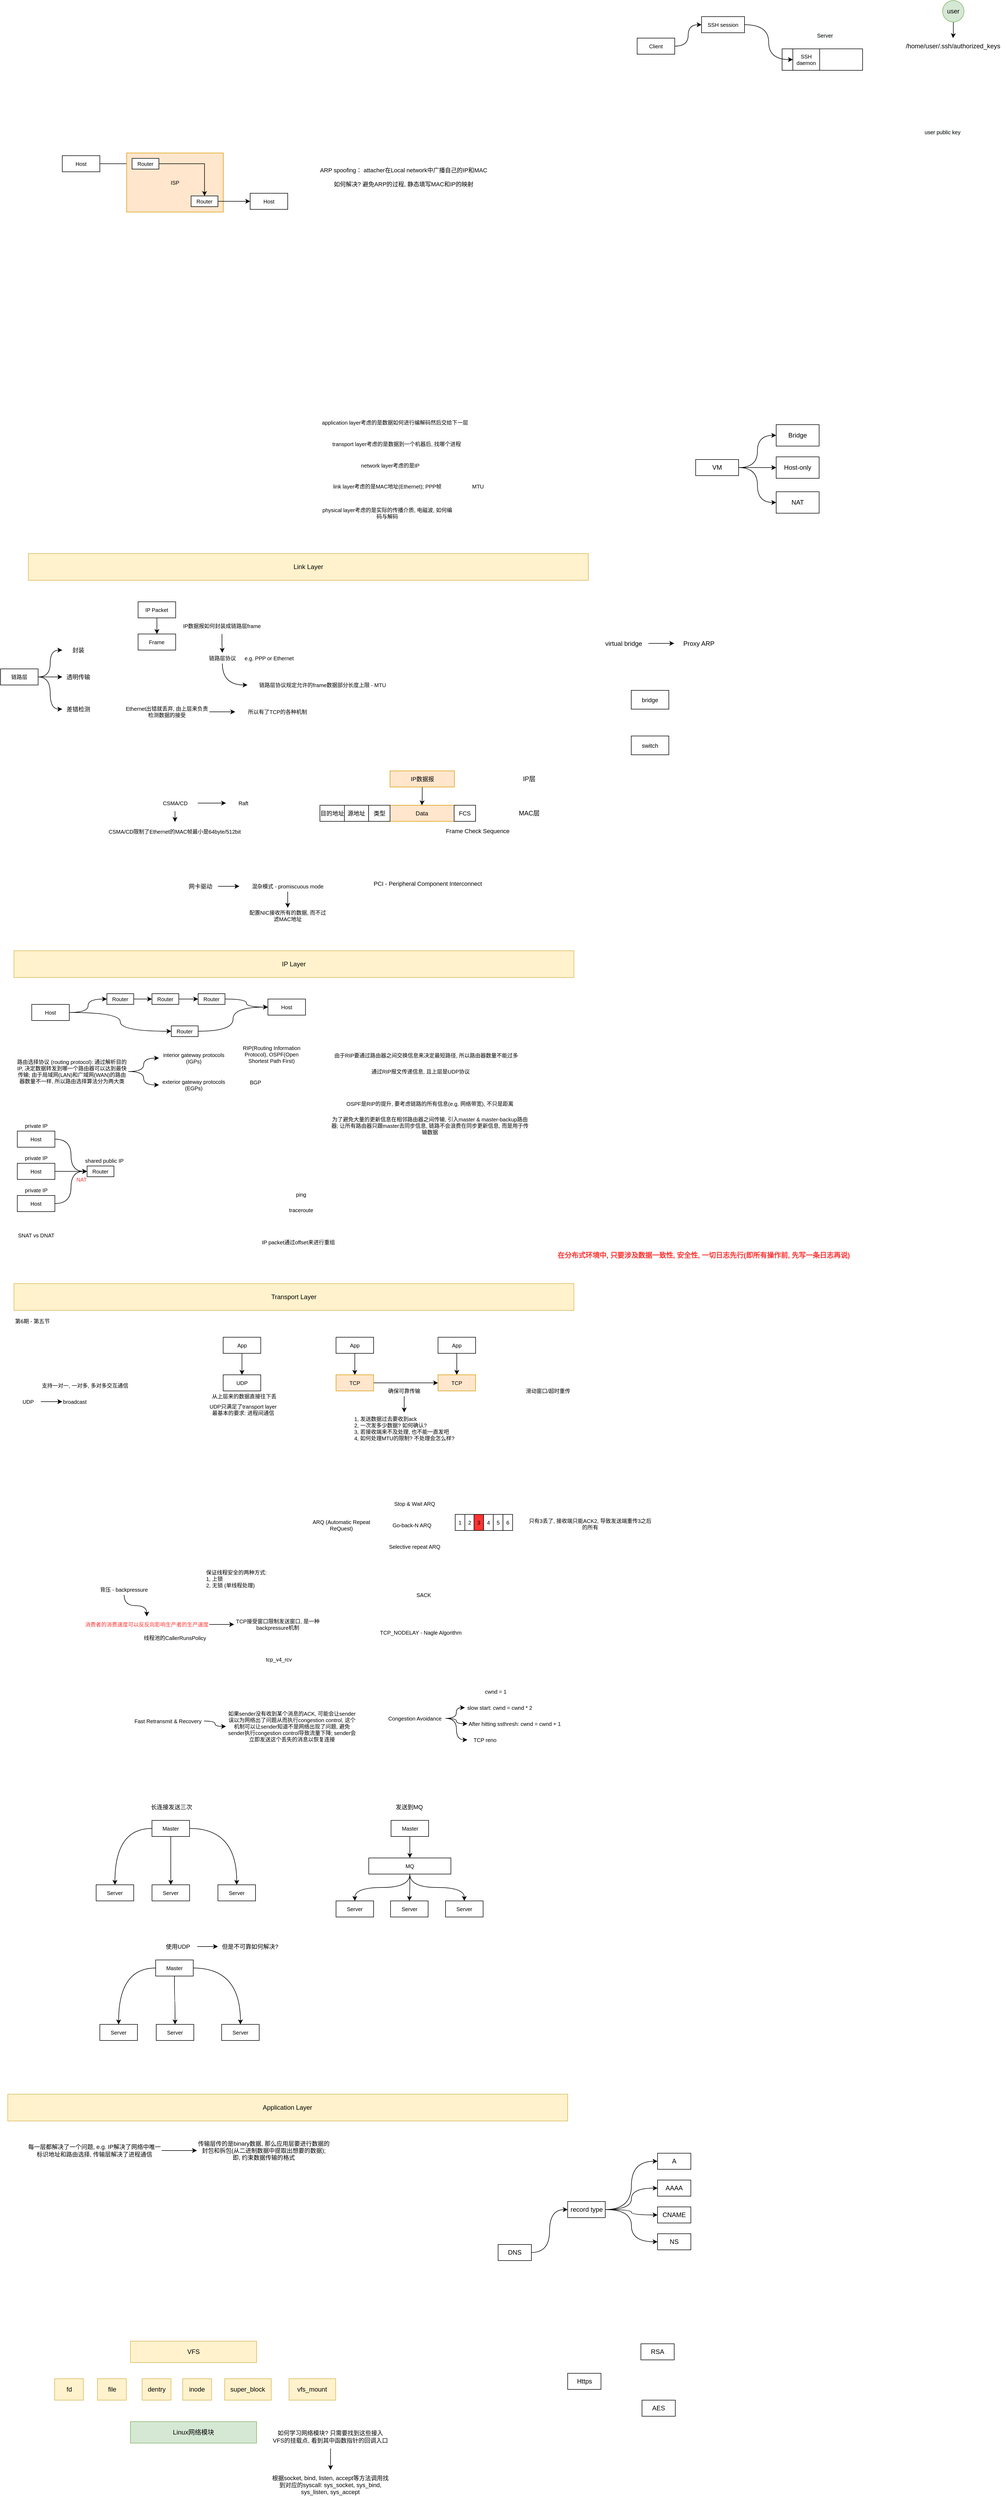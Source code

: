 <mxfile version="24.5.5" type="github">
  <diagram id="lOl-ZhYQnWzm9-qVgaAJ" name="Page-1">
    <mxGraphModel dx="1434" dy="761" grid="1" gridSize="10" guides="1" tooltips="1" connect="1" arrows="1" fold="1" page="1" pageScale="1" pageWidth="827" pageHeight="1169" math="0" shadow="0">
      <root>
        <mxCell id="0" />
        <mxCell id="1" parent="0" />
        <mxCell id="wnXFvV-Xrk-nOBf85rZt-2" value="" style="rounded=0;whiteSpace=wrap;html=1;fontSize=10;" parent="1" vertex="1">
          <mxGeometry x="1511" y="300" width="150" height="40" as="geometry" />
        </mxCell>
        <mxCell id="wnXFvV-Xrk-nOBf85rZt-6" value="SSH daemon" style="rounded=0;whiteSpace=wrap;html=1;fontSize=10;" parent="1" vertex="1">
          <mxGeometry x="1531" y="300" width="50" height="40" as="geometry" />
        </mxCell>
        <mxCell id="wnXFvV-Xrk-nOBf85rZt-5" style="edgeStyle=orthogonalEdgeStyle;curved=1;rounded=0;orthogonalLoop=1;jettySize=auto;html=1;entryX=0;entryY=0.5;entryDx=0;entryDy=0;fontSize=10;" parent="1" source="wnXFvV-Xrk-nOBf85rZt-1" target="wnXFvV-Xrk-nOBf85rZt-6" edge="1">
          <mxGeometry relative="1" as="geometry" />
        </mxCell>
        <mxCell id="wnXFvV-Xrk-nOBf85rZt-1" value="SSH session" style="rounded=0;whiteSpace=wrap;html=1;fontSize=10;" parent="1" vertex="1">
          <mxGeometry x="1361" y="240" width="80" height="30" as="geometry" />
        </mxCell>
        <mxCell id="wnXFvV-Xrk-nOBf85rZt-4" style="edgeStyle=orthogonalEdgeStyle;rounded=0;orthogonalLoop=1;jettySize=auto;html=1;entryX=0;entryY=0.5;entryDx=0;entryDy=0;curved=1;fontSize=10;" parent="1" source="wnXFvV-Xrk-nOBf85rZt-3" target="wnXFvV-Xrk-nOBf85rZt-1" edge="1">
          <mxGeometry relative="1" as="geometry" />
        </mxCell>
        <mxCell id="wnXFvV-Xrk-nOBf85rZt-3" value="Client" style="rounded=0;whiteSpace=wrap;html=1;fontSize=10;" parent="1" vertex="1">
          <mxGeometry x="1241" y="280" width="70" height="30" as="geometry" />
        </mxCell>
        <mxCell id="wnXFvV-Xrk-nOBf85rZt-7" value="&lt;meta charset=&quot;utf-8&quot; style=&quot;font-size: 10px;&quot;&gt;&lt;span style=&quot;color: rgb(0, 0, 0); font-family: Helvetica; font-size: 10px; font-style: normal; font-variant-ligatures: normal; font-variant-caps: normal; font-weight: 400; letter-spacing: normal; orphans: 2; text-align: center; text-indent: 0px; text-transform: none; widows: 2; word-spacing: 0px; -webkit-text-stroke-width: 0px; background-color: rgb(248, 249, 250); text-decoration-thickness: initial; text-decoration-style: initial; text-decoration-color: initial; float: none; display: inline !important;&quot;&gt;Server&lt;/span&gt;" style="text;html=1;strokeColor=none;fillColor=none;align=center;verticalAlign=middle;whiteSpace=wrap;rounded=0;fontSize=10;" parent="1" vertex="1">
          <mxGeometry x="1561" y="260" width="60" height="30" as="geometry" />
        </mxCell>
        <mxCell id="wnXFvV-Xrk-nOBf85rZt-10" value="&lt;span style=&quot;color: rgb(0, 0, 0); font-family: Helvetica; font-size: 10px; font-style: normal; font-variant-ligatures: normal; font-variant-caps: normal; font-weight: 400; letter-spacing: normal; orphans: 2; text-align: center; text-indent: 0px; text-transform: none; widows: 2; word-spacing: 0px; -webkit-text-stroke-width: 0px; background-color: rgb(248, 249, 250); text-decoration-thickness: initial; text-decoration-style: initial; text-decoration-color: initial; float: none; display: inline !important;&quot;&gt;user public key&lt;/span&gt;" style="text;html=1;strokeColor=none;fillColor=none;align=center;verticalAlign=middle;whiteSpace=wrap;rounded=0;fontSize=10;" parent="1" vertex="1">
          <mxGeometry x="1770" y="440" width="80" height="30" as="geometry" />
        </mxCell>
        <mxCell id="41zxChAVSLW4Dl63zJSh-7" style="edgeStyle=orthogonalEdgeStyle;rounded=0;orthogonalLoop=1;jettySize=auto;html=1;entryX=0;entryY=0.5;entryDx=0;entryDy=0;" parent="1" source="41zxChAVSLW4Dl63zJSh-1" target="41zxChAVSLW4Dl63zJSh-3" edge="1">
          <mxGeometry relative="1" as="geometry" />
        </mxCell>
        <mxCell id="41zxChAVSLW4Dl63zJSh-1" value="Host" style="rounded=0;whiteSpace=wrap;html=1;fontSize=10;" parent="1" vertex="1">
          <mxGeometry x="170" y="499" width="70" height="30" as="geometry" />
        </mxCell>
        <mxCell id="41zxChAVSLW4Dl63zJSh-2" value="ISP" style="rounded=0;whiteSpace=wrap;html=1;fontSize=10;fillColor=#ffe6cc;strokeColor=#d79b00;" parent="1" vertex="1">
          <mxGeometry x="290" y="494" width="180" height="110" as="geometry" />
        </mxCell>
        <mxCell id="41zxChAVSLW4Dl63zJSh-6" style="edgeStyle=orthogonalEdgeStyle;rounded=0;orthogonalLoop=1;jettySize=auto;html=1;entryX=0.5;entryY=0;entryDx=0;entryDy=0;" parent="1" source="41zxChAVSLW4Dl63zJSh-3" target="41zxChAVSLW4Dl63zJSh-4" edge="1">
          <mxGeometry relative="1" as="geometry" />
        </mxCell>
        <mxCell id="41zxChAVSLW4Dl63zJSh-3" value="Router" style="rounded=0;whiteSpace=wrap;html=1;fontSize=10;" parent="1" vertex="1">
          <mxGeometry x="300" y="504" width="50" height="20" as="geometry" />
        </mxCell>
        <mxCell id="41zxChAVSLW4Dl63zJSh-10" value="" style="edgeStyle=orthogonalEdgeStyle;rounded=0;orthogonalLoop=1;jettySize=auto;html=1;" parent="1" source="41zxChAVSLW4Dl63zJSh-4" target="41zxChAVSLW4Dl63zJSh-8" edge="1">
          <mxGeometry relative="1" as="geometry" />
        </mxCell>
        <mxCell id="41zxChAVSLW4Dl63zJSh-4" value="Router" style="rounded=0;whiteSpace=wrap;html=1;fontSize=10;" parent="1" vertex="1">
          <mxGeometry x="410" y="574" width="50" height="20" as="geometry" />
        </mxCell>
        <mxCell id="41zxChAVSLW4Dl63zJSh-8" value="Host" style="rounded=0;whiteSpace=wrap;html=1;fontSize=10;" parent="1" vertex="1">
          <mxGeometry x="520" y="569" width="70" height="30" as="geometry" />
        </mxCell>
        <mxCell id="EXS46r-TFBb_ld1rwyYY-8" value="" style="edgeStyle=orthogonalEdgeStyle;rounded=0;orthogonalLoop=1;jettySize=auto;html=1;" parent="1" source="EXS46r-TFBb_ld1rwyYY-1" target="EXS46r-TFBb_ld1rwyYY-2" edge="1">
          <mxGeometry relative="1" as="geometry" />
        </mxCell>
        <mxCell id="EXS46r-TFBb_ld1rwyYY-1" value="IP Packet" style="rounded=0;whiteSpace=wrap;html=1;fontSize=10;" parent="1" vertex="1">
          <mxGeometry x="311.25" y="1330" width="70" height="30" as="geometry" />
        </mxCell>
        <mxCell id="EXS46r-TFBb_ld1rwyYY-2" value="Frame" style="rounded=0;whiteSpace=wrap;html=1;fontSize=10;" parent="1" vertex="1">
          <mxGeometry x="311.25" y="1390" width="70" height="30" as="geometry" />
        </mxCell>
        <mxCell id="EXS46r-TFBb_ld1rwyYY-5" value="" style="edgeStyle=orthogonalEdgeStyle;rounded=0;orthogonalLoop=1;jettySize=auto;html=1;" parent="1" source="EXS46r-TFBb_ld1rwyYY-3" target="EXS46r-TFBb_ld1rwyYY-4" edge="1">
          <mxGeometry relative="1" as="geometry" />
        </mxCell>
        <mxCell id="EXS46r-TFBb_ld1rwyYY-3" value="IP数据报如何封装成链路层frame" style="text;html=1;strokeColor=none;fillColor=none;align=center;verticalAlign=middle;whiteSpace=wrap;rounded=0;fontSize=10;fontFamily=Helvetica;fontColor=default;" parent="1" vertex="1">
          <mxGeometry x="381.25" y="1360" width="172.5" height="30" as="geometry" />
        </mxCell>
        <mxCell id="EXS46r-TFBb_ld1rwyYY-20" style="edgeStyle=orthogonalEdgeStyle;rounded=0;orthogonalLoop=1;jettySize=auto;html=1;entryX=0;entryY=0.5;entryDx=0;entryDy=0;curved=1;" parent="1" source="EXS46r-TFBb_ld1rwyYY-4" target="EXS46r-TFBb_ld1rwyYY-18" edge="1">
          <mxGeometry relative="1" as="geometry" />
        </mxCell>
        <mxCell id="EXS46r-TFBb_ld1rwyYY-4" value="链路层协议" style="text;html=1;strokeColor=none;fillColor=none;align=center;verticalAlign=middle;whiteSpace=wrap;rounded=0;fontSize=10;fontFamily=Helvetica;fontColor=default;" parent="1" vertex="1">
          <mxGeometry x="414" y="1425" width="108.5" height="20" as="geometry" />
        </mxCell>
        <mxCell id="EXS46r-TFBb_ld1rwyYY-6" value="e.g. PPP or Ethernet" style="text;html=1;strokeColor=none;fillColor=none;align=center;verticalAlign=middle;whiteSpace=wrap;rounded=0;fontSize=10;fontFamily=Helvetica;fontColor=default;" parent="1" vertex="1">
          <mxGeometry x="505.63" y="1420" width="98.75" height="30" as="geometry" />
        </mxCell>
        <mxCell id="EXS46r-TFBb_ld1rwyYY-17" value="" style="edgeStyle=orthogonalEdgeStyle;rounded=0;orthogonalLoop=1;jettySize=auto;html=1;" parent="1" source="EXS46r-TFBb_ld1rwyYY-14" target="EXS46r-TFBb_ld1rwyYY-16" edge="1">
          <mxGeometry relative="1" as="geometry" />
        </mxCell>
        <mxCell id="EXS46r-TFBb_ld1rwyYY-14" value="Ethernet出错就丢弃, 由上层来负责检测数据的接受" style="text;html=1;strokeColor=none;fillColor=none;align=center;verticalAlign=middle;whiteSpace=wrap;rounded=0;fontSize=10;fontFamily=Helvetica;fontColor=default;" parent="1" vertex="1">
          <mxGeometry x="286.06" y="1515" width="157.75" height="40" as="geometry" />
        </mxCell>
        <mxCell id="EXS46r-TFBb_ld1rwyYY-16" value="所以有了TCP的各种机制" style="text;html=1;strokeColor=none;fillColor=none;align=center;verticalAlign=middle;whiteSpace=wrap;rounded=0;fontSize=10;fontFamily=Helvetica;fontColor=default;" parent="1" vertex="1">
          <mxGeometry x="492.18" y="1515" width="157.75" height="40" as="geometry" />
        </mxCell>
        <mxCell id="EXS46r-TFBb_ld1rwyYY-18" value="链路层协议规定允许的frame数据部分长度上限 - MTU" style="text;html=1;strokeColor=none;fillColor=none;align=center;verticalAlign=middle;whiteSpace=wrap;rounded=0;fontSize=10;fontFamily=Helvetica;fontColor=default;" parent="1" vertex="1">
          <mxGeometry x="515" y="1470" width="280" height="30" as="geometry" />
        </mxCell>
        <mxCell id="EXS46r-TFBb_ld1rwyYY-23" value="" style="edgeStyle=orthogonalEdgeStyle;shape=connector;curved=1;rounded=0;orthogonalLoop=1;jettySize=auto;html=1;labelBackgroundColor=default;strokeColor=default;fontFamily=Helvetica;fontSize=11;fontColor=default;endArrow=classic;" parent="1" source="EXS46r-TFBb_ld1rwyYY-21" target="EXS46r-TFBb_ld1rwyYY-22" edge="1">
          <mxGeometry relative="1" as="geometry" />
        </mxCell>
        <mxCell id="fwzLU5tfzJNoqCdMov-6-9" style="edgeStyle=orthogonalEdgeStyle;rounded=0;orthogonalLoop=1;jettySize=auto;html=1;" parent="1" source="EXS46r-TFBb_ld1rwyYY-21" target="fwzLU5tfzJNoqCdMov-6-8" edge="1">
          <mxGeometry relative="1" as="geometry" />
        </mxCell>
        <mxCell id="EXS46r-TFBb_ld1rwyYY-21" value="CSMA/CD" style="text;html=1;strokeColor=none;fillColor=none;align=center;verticalAlign=middle;whiteSpace=wrap;rounded=0;fontSize=10;fontFamily=Helvetica;fontColor=default;" parent="1" vertex="1">
          <mxGeometry x="337.62" y="1690" width="84.75" height="30" as="geometry" />
        </mxCell>
        <mxCell id="EXS46r-TFBb_ld1rwyYY-22" value="Raft" style="text;html=1;strokeColor=none;fillColor=none;align=center;verticalAlign=middle;whiteSpace=wrap;rounded=0;fontSize=10;fontFamily=Helvetica;fontColor=default;" parent="1" vertex="1">
          <mxGeometry x="475" y="1690" width="64.75" height="30" as="geometry" />
        </mxCell>
        <mxCell id="fwzLU5tfzJNoqCdMov-6-7" style="edgeStyle=orthogonalEdgeStyle;rounded=0;orthogonalLoop=1;jettySize=auto;html=1;" parent="1" source="EXS46r-TFBb_ld1rwyYY-24" target="EXS46r-TFBb_ld1rwyYY-25" edge="1">
          <mxGeometry relative="1" as="geometry" />
        </mxCell>
        <mxCell id="EXS46r-TFBb_ld1rwyYY-24" value="网卡驱动" style="text;html=1;strokeColor=none;fillColor=none;align=center;verticalAlign=middle;whiteSpace=wrap;rounded=0;fontSize=11;fontFamily=Helvetica;fontColor=default;" parent="1" vertex="1">
          <mxGeometry x="395" y="1850" width="65" height="20" as="geometry" />
        </mxCell>
        <mxCell id="EXS46r-TFBb_ld1rwyYY-27" style="edgeStyle=orthogonalEdgeStyle;shape=connector;curved=1;rounded=0;orthogonalLoop=1;jettySize=auto;html=1;entryX=0.5;entryY=0;entryDx=0;entryDy=0;labelBackgroundColor=default;strokeColor=default;fontFamily=Helvetica;fontSize=11;fontColor=default;endArrow=classic;" parent="1" source="EXS46r-TFBb_ld1rwyYY-25" target="EXS46r-TFBb_ld1rwyYY-26" edge="1">
          <mxGeometry relative="1" as="geometry" />
        </mxCell>
        <mxCell id="EXS46r-TFBb_ld1rwyYY-25" value="混杂模式 - promiscuous mode" style="text;html=1;strokeColor=none;fillColor=none;align=center;verticalAlign=middle;whiteSpace=wrap;rounded=0;fontSize=10;fontFamily=Helvetica;fontColor=default;" parent="1" vertex="1">
          <mxGeometry x="500" y="1850" width="180" height="20" as="geometry" />
        </mxCell>
        <mxCell id="EXS46r-TFBb_ld1rwyYY-26" value="配置NIC接收所有的数据, 而不过滤MAC地址" style="text;html=1;strokeColor=none;fillColor=none;align=center;verticalAlign=middle;whiteSpace=wrap;rounded=0;fontSize=10;fontFamily=Helvetica;fontColor=default;" parent="1" vertex="1">
          <mxGeometry x="515" y="1900" width="150" height="30" as="geometry" />
        </mxCell>
        <mxCell id="EXS46r-TFBb_ld1rwyYY-34" style="edgeStyle=orthogonalEdgeStyle;shape=connector;curved=1;rounded=0;orthogonalLoop=1;jettySize=auto;html=1;entryX=0;entryY=0.5;entryDx=0;entryDy=0;labelBackgroundColor=default;strokeColor=default;fontFamily=Helvetica;fontSize=11;fontColor=default;endArrow=classic;" parent="1" source="EXS46r-TFBb_ld1rwyYY-28" target="EXS46r-TFBb_ld1rwyYY-29" edge="1">
          <mxGeometry relative="1" as="geometry" />
        </mxCell>
        <mxCell id="EXS46r-TFBb_ld1rwyYY-35" style="edgeStyle=orthogonalEdgeStyle;shape=connector;curved=1;rounded=0;orthogonalLoop=1;jettySize=auto;html=1;entryX=0;entryY=0.5;entryDx=0;entryDy=0;labelBackgroundColor=default;strokeColor=default;fontFamily=Helvetica;fontSize=11;fontColor=default;endArrow=classic;" parent="1" source="EXS46r-TFBb_ld1rwyYY-28" target="EXS46r-TFBb_ld1rwyYY-30" edge="1">
          <mxGeometry relative="1" as="geometry" />
        </mxCell>
        <mxCell id="EXS46r-TFBb_ld1rwyYY-36" style="edgeStyle=orthogonalEdgeStyle;shape=connector;curved=1;rounded=0;orthogonalLoop=1;jettySize=auto;html=1;entryX=0;entryY=0.5;entryDx=0;entryDy=0;labelBackgroundColor=default;strokeColor=default;fontFamily=Helvetica;fontSize=11;fontColor=default;endArrow=classic;" parent="1" source="EXS46r-TFBb_ld1rwyYY-28" target="EXS46r-TFBb_ld1rwyYY-31" edge="1">
          <mxGeometry relative="1" as="geometry" />
        </mxCell>
        <mxCell id="EXS46r-TFBb_ld1rwyYY-28" value="链路层" style="rounded=0;whiteSpace=wrap;html=1;fontSize=10;" parent="1" vertex="1">
          <mxGeometry x="55" y="1455" width="70" height="30" as="geometry" />
        </mxCell>
        <mxCell id="EXS46r-TFBb_ld1rwyYY-29" value="封装" style="text;html=1;strokeColor=none;fillColor=none;align=center;verticalAlign=middle;whiteSpace=wrap;rounded=0;fontSize=11;fontFamily=Helvetica;fontColor=default;" parent="1" vertex="1">
          <mxGeometry x="170" y="1405" width="60" height="30" as="geometry" />
        </mxCell>
        <mxCell id="EXS46r-TFBb_ld1rwyYY-30" value="透明传输" style="text;html=1;strokeColor=none;fillColor=none;align=center;verticalAlign=middle;whiteSpace=wrap;rounded=0;fontSize=11;fontFamily=Helvetica;fontColor=default;" parent="1" vertex="1">
          <mxGeometry x="170" y="1455" width="60" height="30" as="geometry" />
        </mxCell>
        <mxCell id="EXS46r-TFBb_ld1rwyYY-31" value="差错检测" style="text;html=1;strokeColor=none;fillColor=none;align=center;verticalAlign=middle;whiteSpace=wrap;rounded=0;fontSize=11;fontFamily=Helvetica;fontColor=default;" parent="1" vertex="1">
          <mxGeometry x="170" y="1515" width="60" height="30" as="geometry" />
        </mxCell>
        <mxCell id="fIlDX3s8ZMgqm2_ezZD7-1" value="ARP spoofing： attacher在Local network中广播自己的IP和MAC&lt;br style=&quot;font-size: 11px;&quot;&gt;&lt;br style=&quot;font-size: 11px;&quot;&gt;如何解决? 避免ARP的过程, 静态填写MAC和IP的映射" style="text;html=1;strokeColor=none;fillColor=none;align=center;verticalAlign=middle;whiteSpace=wrap;rounded=0;fontSize=11;" parent="1" vertex="1">
          <mxGeometry x="645.96" y="509" width="320" height="60" as="geometry" />
        </mxCell>
        <mxCell id="fwzLU5tfzJNoqCdMov-6-2" value="physical layer考虑的是实际的传播介质, 电磁波, 如何编码与解码" style="text;html=1;strokeColor=none;fillColor=none;align=center;verticalAlign=middle;whiteSpace=wrap;rounded=0;fontSize=10;fontFamily=Helvetica;fontColor=default;" parent="1" vertex="1">
          <mxGeometry x="650" y="1150" width="251.25" height="30" as="geometry" />
        </mxCell>
        <mxCell id="fwzLU5tfzJNoqCdMov-6-3" value="link layer考虑的是MAC地址(Ethernet); PPP帧" style="text;html=1;strokeColor=none;fillColor=none;align=center;verticalAlign=middle;whiteSpace=wrap;rounded=0;fontSize=10;fontFamily=Helvetica;fontColor=default;" parent="1" vertex="1">
          <mxGeometry x="662.96" y="1100" width="225.32" height="30" as="geometry" />
        </mxCell>
        <mxCell id="fwzLU5tfzJNoqCdMov-6-5" value="network layer考虑的是IP" style="text;html=1;strokeColor=none;fillColor=none;align=center;verticalAlign=middle;whiteSpace=wrap;rounded=0;fontSize=10;fontFamily=Helvetica;fontColor=default;" parent="1" vertex="1">
          <mxGeometry x="710.04" y="1060" width="142.46" height="31" as="geometry" />
        </mxCell>
        <mxCell id="fwzLU5tfzJNoqCdMov-6-6" value="MTU" style="text;html=1;strokeColor=none;fillColor=none;align=center;verticalAlign=middle;whiteSpace=wrap;rounded=0;fontSize=10;fontFamily=Helvetica;fontColor=default;" parent="1" vertex="1">
          <mxGeometry x="922.96" y="1105" width="43" height="20" as="geometry" />
        </mxCell>
        <mxCell id="fwzLU5tfzJNoqCdMov-6-8" value="CSMA/CD限制了Ethernet的MAC帧最小是64byte/512bit" style="text;html=1;strokeColor=none;fillColor=none;align=center;verticalAlign=middle;whiteSpace=wrap;rounded=0;fontSize=10;fontFamily=Helvetica;fontColor=default;" parent="1" vertex="1">
          <mxGeometry x="246.31" y="1740" width="267.38" height="36" as="geometry" />
        </mxCell>
        <mxCell id="fwzLU5tfzJNoqCdMov-6-10" value="Data" style="rounded=0;whiteSpace=wrap;html=1;fontSize=11;fillColor=#ffe6cc;strokeColor=#d79b00;" parent="1" vertex="1">
          <mxGeometry x="780" y="1709" width="120" height="30" as="geometry" />
        </mxCell>
        <mxCell id="fwzLU5tfzJNoqCdMov-6-11" value="FCS" style="rounded=0;whiteSpace=wrap;html=1;fontSize=11;" parent="1" vertex="1">
          <mxGeometry x="900" y="1709" width="40" height="30" as="geometry" />
        </mxCell>
        <mxCell id="fwzLU5tfzJNoqCdMov-6-12" value="Frame Check Sequence" style="text;html=1;strokeColor=none;fillColor=none;align=center;verticalAlign=middle;whiteSpace=wrap;rounded=0;fontSize=11;" parent="1" vertex="1">
          <mxGeometry x="874.96" y="1749" width="138" height="16" as="geometry" />
        </mxCell>
        <mxCell id="fwzLU5tfzJNoqCdMov-6-13" value="类型" style="rounded=0;whiteSpace=wrap;html=1;fontSize=11;" parent="1" vertex="1">
          <mxGeometry x="740.62" y="1709" width="40" height="30" as="geometry" />
        </mxCell>
        <mxCell id="fwzLU5tfzJNoqCdMov-6-14" value="源地址" style="rounded=0;whiteSpace=wrap;html=1;fontSize=11;" parent="1" vertex="1">
          <mxGeometry x="695" y="1709" width="45.62" height="30" as="geometry" />
        </mxCell>
        <mxCell id="fwzLU5tfzJNoqCdMov-6-15" value="目的地址" style="rounded=0;whiteSpace=wrap;html=1;fontSize=11;" parent="1" vertex="1">
          <mxGeometry x="650" y="1709" width="45.62" height="30" as="geometry" />
        </mxCell>
        <mxCell id="fwzLU5tfzJNoqCdMov-6-18" style="edgeStyle=orthogonalEdgeStyle;rounded=0;orthogonalLoop=1;jettySize=auto;html=1;entryX=0.5;entryY=0;entryDx=0;entryDy=0;" parent="1" source="fwzLU5tfzJNoqCdMov-6-16" target="fwzLU5tfzJNoqCdMov-6-10" edge="1">
          <mxGeometry relative="1" as="geometry" />
        </mxCell>
        <mxCell id="fwzLU5tfzJNoqCdMov-6-16" value="IP数据报" style="rounded=0;whiteSpace=wrap;html=1;fontSize=11;fillColor=#ffe6cc;strokeColor=#d79b00;" parent="1" vertex="1">
          <mxGeometry x="780.62" y="1645" width="120" height="30" as="geometry" />
        </mxCell>
        <mxCell id="fwzLU5tfzJNoqCdMov-6-19" value="PCI -&amp;nbsp;Peripheral Component Interconnect" style="text;html=1;strokeColor=none;fillColor=none;align=center;verticalAlign=middle;whiteSpace=wrap;rounded=0;fontSize=11;" parent="1" vertex="1">
          <mxGeometry x="735.96" y="1840" width="230" height="30" as="geometry" />
        </mxCell>
        <mxCell id="8vFRCrGOn13d0V4kRPDf-1" value="MAC层" style="text;html=1;strokeColor=none;fillColor=none;align=center;verticalAlign=middle;whiteSpace=wrap;rounded=0;" parent="1" vertex="1">
          <mxGeometry x="1010" y="1709" width="60" height="30" as="geometry" />
        </mxCell>
        <mxCell id="8vFRCrGOn13d0V4kRPDf-2" value="IP层" style="text;html=1;strokeColor=none;fillColor=none;align=center;verticalAlign=middle;whiteSpace=wrap;rounded=0;" parent="1" vertex="1">
          <mxGeometry x="1010" y="1645" width="60" height="30" as="geometry" />
        </mxCell>
        <mxCell id="8vFRCrGOn13d0V4kRPDf-3" value="Link Layer" style="rounded=0;whiteSpace=wrap;html=1;fillColor=#fff2cc;strokeColor=#d6b656;" parent="1" vertex="1">
          <mxGeometry x="106.88" y="1240" width="1043.12" height="50" as="geometry" />
        </mxCell>
        <mxCell id="8vFRCrGOn13d0V4kRPDf-4" value="IP Layer" style="rounded=0;whiteSpace=wrap;html=1;fillColor=#fff2cc;strokeColor=#d6b656;" parent="1" vertex="1">
          <mxGeometry x="80" y="1980" width="1043.12" height="50" as="geometry" />
        </mxCell>
        <mxCell id="8vFRCrGOn13d0V4kRPDf-5" value="" style="edgeStyle=orthogonalEdgeStyle;rounded=0;orthogonalLoop=1;jettySize=auto;html=1;" parent="1" source="8vFRCrGOn13d0V4kRPDf-6" target="8vFRCrGOn13d0V4kRPDf-8" edge="1">
          <mxGeometry relative="1" as="geometry" />
        </mxCell>
        <mxCell id="8vFRCrGOn13d0V4kRPDf-6" value="Router" style="rounded=0;whiteSpace=wrap;html=1;fontSize=10;" parent="1" vertex="1">
          <mxGeometry x="253.12" y="2060" width="50" height="20" as="geometry" />
        </mxCell>
        <mxCell id="8vFRCrGOn13d0V4kRPDf-7" value="" style="edgeStyle=orthogonalEdgeStyle;rounded=0;orthogonalLoop=1;jettySize=auto;html=1;" parent="1" source="8vFRCrGOn13d0V4kRPDf-8" target="8vFRCrGOn13d0V4kRPDf-10" edge="1">
          <mxGeometry relative="1" as="geometry" />
        </mxCell>
        <mxCell id="8vFRCrGOn13d0V4kRPDf-8" value="Router" style="rounded=0;whiteSpace=wrap;html=1;fontSize=10;" parent="1" vertex="1">
          <mxGeometry x="337.12" y="2060" width="50" height="20" as="geometry" />
        </mxCell>
        <mxCell id="8vFRCrGOn13d0V4kRPDf-9" style="edgeStyle=orthogonalEdgeStyle;shape=connector;curved=1;rounded=0;orthogonalLoop=1;jettySize=auto;html=1;entryX=0;entryY=0.5;entryDx=0;entryDy=0;labelBackgroundColor=default;strokeColor=default;fontFamily=Helvetica;fontSize=11;fontColor=default;endArrow=classic;" parent="1" source="8vFRCrGOn13d0V4kRPDf-10" target="8vFRCrGOn13d0V4kRPDf-16" edge="1">
          <mxGeometry relative="1" as="geometry" />
        </mxCell>
        <mxCell id="8vFRCrGOn13d0V4kRPDf-10" value="Router" style="rounded=0;whiteSpace=wrap;html=1;fontSize=10;" parent="1" vertex="1">
          <mxGeometry x="423.12" y="2060" width="50" height="20" as="geometry" />
        </mxCell>
        <mxCell id="8vFRCrGOn13d0V4kRPDf-11" style="edgeStyle=orthogonalEdgeStyle;rounded=0;orthogonalLoop=1;jettySize=auto;html=1;entryX=0;entryY=0.5;entryDx=0;entryDy=0;curved=1;" parent="1" source="8vFRCrGOn13d0V4kRPDf-12" target="8vFRCrGOn13d0V4kRPDf-16" edge="1">
          <mxGeometry relative="1" as="geometry" />
        </mxCell>
        <mxCell id="8vFRCrGOn13d0V4kRPDf-12" value="Router" style="rounded=0;whiteSpace=wrap;html=1;fontSize=10;" parent="1" vertex="1">
          <mxGeometry x="373.12" y="2120" width="50" height="20" as="geometry" />
        </mxCell>
        <mxCell id="8vFRCrGOn13d0V4kRPDf-13" style="edgeStyle=orthogonalEdgeStyle;rounded=0;orthogonalLoop=1;jettySize=auto;html=1;entryX=0;entryY=0.5;entryDx=0;entryDy=0;curved=1;" parent="1" source="8vFRCrGOn13d0V4kRPDf-15" target="8vFRCrGOn13d0V4kRPDf-12" edge="1">
          <mxGeometry relative="1" as="geometry" />
        </mxCell>
        <mxCell id="8vFRCrGOn13d0V4kRPDf-14" style="edgeStyle=orthogonalEdgeStyle;rounded=0;orthogonalLoop=1;jettySize=auto;html=1;entryX=0;entryY=0.5;entryDx=0;entryDy=0;curved=1;" parent="1" source="8vFRCrGOn13d0V4kRPDf-15" target="8vFRCrGOn13d0V4kRPDf-6" edge="1">
          <mxGeometry relative="1" as="geometry" />
        </mxCell>
        <mxCell id="8vFRCrGOn13d0V4kRPDf-15" value="Host" style="rounded=0;whiteSpace=wrap;html=1;fontSize=10;" parent="1" vertex="1">
          <mxGeometry x="113.12" y="2080" width="70" height="30" as="geometry" />
        </mxCell>
        <mxCell id="8vFRCrGOn13d0V4kRPDf-16" value="Host" style="rounded=0;whiteSpace=wrap;html=1;fontSize=10;" parent="1" vertex="1">
          <mxGeometry x="553.12" y="2070" width="70" height="30" as="geometry" />
        </mxCell>
        <mxCell id="8vFRCrGOn13d0V4kRPDf-17" style="edgeStyle=orthogonalEdgeStyle;shape=connector;curved=1;rounded=0;orthogonalLoop=1;jettySize=auto;html=1;entryX=0;entryY=0.5;entryDx=0;entryDy=0;labelBackgroundColor=default;strokeColor=default;fontFamily=Helvetica;fontSize=11;fontColor=default;endArrow=classic;" parent="1" source="8vFRCrGOn13d0V4kRPDf-19" target="8vFRCrGOn13d0V4kRPDf-20" edge="1">
          <mxGeometry relative="1" as="geometry" />
        </mxCell>
        <mxCell id="8vFRCrGOn13d0V4kRPDf-18" style="edgeStyle=orthogonalEdgeStyle;shape=connector;curved=1;rounded=0;orthogonalLoop=1;jettySize=auto;html=1;labelBackgroundColor=default;strokeColor=default;fontFamily=Helvetica;fontSize=11;fontColor=default;endArrow=classic;" parent="1" source="8vFRCrGOn13d0V4kRPDf-19" target="8vFRCrGOn13d0V4kRPDf-21" edge="1">
          <mxGeometry relative="1" as="geometry" />
        </mxCell>
        <mxCell id="8vFRCrGOn13d0V4kRPDf-19" value="路由选择协议 (routing protocol): 通过解析目的IP, 决定数据转发到哪一个路由器可以达到最快传输; 由于局域网(LAN)和广域网(WAN)的路由器数量不一样, 所以路由选择算法分为两大类" style="text;html=1;strokeColor=none;fillColor=none;align=center;verticalAlign=middle;whiteSpace=wrap;rounded=0;fontSize=10;fontFamily=Helvetica;fontColor=default;" parent="1" vertex="1">
          <mxGeometry x="83.12" y="2175" width="210" height="60" as="geometry" />
        </mxCell>
        <mxCell id="8vFRCrGOn13d0V4kRPDf-20" value="interior gateway protocols (IGPs)" style="text;html=1;strokeColor=none;fillColor=none;align=center;verticalAlign=middle;whiteSpace=wrap;rounded=0;fontSize=10;fontFamily=Helvetica;fontColor=default;" parent="1" vertex="1">
          <mxGeometry x="350.12" y="2170" width="130" height="20" as="geometry" />
        </mxCell>
        <mxCell id="8vFRCrGOn13d0V4kRPDf-21" value="exterior gateway protocols (EGPs)" style="text;html=1;strokeColor=none;fillColor=none;align=center;verticalAlign=middle;whiteSpace=wrap;rounded=0;fontSize=10;fontFamily=Helvetica;fontColor=default;" parent="1" vertex="1">
          <mxGeometry x="350.12" y="2220" width="130" height="20" as="geometry" />
        </mxCell>
        <mxCell id="8vFRCrGOn13d0V4kRPDf-22" value="RIP(Routing Information Protocol), OSPF(Open Shortest Path First)" style="text;html=1;strokeColor=none;fillColor=none;align=center;verticalAlign=middle;whiteSpace=wrap;rounded=0;fontSize=10;fontFamily=Helvetica;fontColor=default;" parent="1" vertex="1">
          <mxGeometry x="490.12" y="2155" width="139.88" height="35" as="geometry" />
        </mxCell>
        <mxCell id="8vFRCrGOn13d0V4kRPDf-23" value="BGP" style="text;html=1;strokeColor=none;fillColor=none;align=center;verticalAlign=middle;whiteSpace=wrap;rounded=0;fontSize=10;fontFamily=Helvetica;fontColor=default;" parent="1" vertex="1">
          <mxGeometry x="500.12" y="2215" width="60" height="20" as="geometry" />
        </mxCell>
        <mxCell id="8vFRCrGOn13d0V4kRPDf-24" style="edgeStyle=orthogonalEdgeStyle;shape=connector;curved=1;rounded=0;orthogonalLoop=1;jettySize=auto;html=1;entryX=0;entryY=0.5;entryDx=0;entryDy=0;labelBackgroundColor=default;strokeColor=default;fontFamily=Helvetica;fontSize=11;fontColor=default;endArrow=classic;" parent="1" source="8vFRCrGOn13d0V4kRPDf-25" target="8vFRCrGOn13d0V4kRPDf-30" edge="1">
          <mxGeometry relative="1" as="geometry" />
        </mxCell>
        <mxCell id="8vFRCrGOn13d0V4kRPDf-25" value="Host" style="rounded=0;whiteSpace=wrap;html=1;fontSize=10;" parent="1" vertex="1">
          <mxGeometry x="86.25" y="2316" width="70" height="30" as="geometry" />
        </mxCell>
        <mxCell id="8vFRCrGOn13d0V4kRPDf-26" style="edgeStyle=orthogonalEdgeStyle;shape=connector;curved=1;rounded=0;orthogonalLoop=1;jettySize=auto;html=1;entryX=0;entryY=0.5;entryDx=0;entryDy=0;labelBackgroundColor=default;strokeColor=default;fontFamily=Helvetica;fontSize=11;fontColor=default;endArrow=classic;" parent="1" source="8vFRCrGOn13d0V4kRPDf-27" target="8vFRCrGOn13d0V4kRPDf-30" edge="1">
          <mxGeometry relative="1" as="geometry" />
        </mxCell>
        <mxCell id="8vFRCrGOn13d0V4kRPDf-27" value="Host" style="rounded=0;whiteSpace=wrap;html=1;fontSize=10;" parent="1" vertex="1">
          <mxGeometry x="86.25" y="2376" width="70" height="30" as="geometry" />
        </mxCell>
        <mxCell id="8vFRCrGOn13d0V4kRPDf-28" style="edgeStyle=orthogonalEdgeStyle;shape=connector;curved=1;rounded=0;orthogonalLoop=1;jettySize=auto;html=1;entryX=0;entryY=0.5;entryDx=0;entryDy=0;labelBackgroundColor=default;strokeColor=default;fontFamily=Helvetica;fontSize=11;fontColor=default;endArrow=classic;" parent="1" source="8vFRCrGOn13d0V4kRPDf-29" target="8vFRCrGOn13d0V4kRPDf-30" edge="1">
          <mxGeometry relative="1" as="geometry" />
        </mxCell>
        <mxCell id="8vFRCrGOn13d0V4kRPDf-29" value="Host" style="rounded=0;whiteSpace=wrap;html=1;fontSize=10;" parent="1" vertex="1">
          <mxGeometry x="86.25" y="2436" width="70" height="30" as="geometry" />
        </mxCell>
        <mxCell id="8vFRCrGOn13d0V4kRPDf-30" value="Router" style="rounded=0;whiteSpace=wrap;html=1;fontSize=10;" parent="1" vertex="1">
          <mxGeometry x="216.25" y="2381" width="50" height="20" as="geometry" />
        </mxCell>
        <mxCell id="8vFRCrGOn13d0V4kRPDf-31" value="shared public IP" style="text;html=1;strokeColor=none;fillColor=none;align=center;verticalAlign=middle;whiteSpace=wrap;rounded=0;fontSize=10;fontFamily=Helvetica;fontColor=default;" parent="1" vertex="1">
          <mxGeometry x="201.25" y="2361" width="95" height="20" as="geometry" />
        </mxCell>
        <mxCell id="8vFRCrGOn13d0V4kRPDf-32" value="private IP" style="text;html=1;strokeColor=none;fillColor=none;align=center;verticalAlign=middle;whiteSpace=wrap;rounded=0;fontSize=10;fontFamily=Helvetica;fontColor=default;" parent="1" vertex="1">
          <mxGeometry x="80" y="2296" width="82.5" height="20" as="geometry" />
        </mxCell>
        <mxCell id="8vFRCrGOn13d0V4kRPDf-33" value="private IP" style="text;html=1;strokeColor=none;fillColor=none;align=center;verticalAlign=middle;whiteSpace=wrap;rounded=0;fontSize=10;fontFamily=Helvetica;fontColor=default;" parent="1" vertex="1">
          <mxGeometry x="80" y="2356" width="82.5" height="20" as="geometry" />
        </mxCell>
        <mxCell id="8vFRCrGOn13d0V4kRPDf-34" value="private IP" style="text;html=1;strokeColor=none;fillColor=none;align=center;verticalAlign=middle;whiteSpace=wrap;rounded=0;fontSize=10;fontFamily=Helvetica;fontColor=default;" parent="1" vertex="1">
          <mxGeometry x="80" y="2416" width="82.5" height="20" as="geometry" />
        </mxCell>
        <mxCell id="8vFRCrGOn13d0V4kRPDf-35" value="NAT" style="text;html=1;strokeColor=none;fillColor=none;align=center;verticalAlign=middle;whiteSpace=wrap;rounded=0;fontSize=10;fontFamily=Helvetica;fontColor=#FF3333;" parent="1" vertex="1">
          <mxGeometry x="186.25" y="2396" width="40" height="20" as="geometry" />
        </mxCell>
        <mxCell id="u-g0lh7yUUkbwYDsTiLQ-1" value="IP packet通过offset来进行重组" style="text;html=1;strokeColor=none;fillColor=none;align=center;verticalAlign=middle;whiteSpace=wrap;rounded=0;fontSize=10;fontFamily=Helvetica;fontColor=default;" parent="1" vertex="1">
          <mxGeometry x="522.5" y="2513" width="173.75" height="20" as="geometry" />
        </mxCell>
        <mxCell id="u-g0lh7yUUkbwYDsTiLQ-2" value="ping" style="text;html=1;strokeColor=none;fillColor=none;align=center;verticalAlign=middle;whiteSpace=wrap;rounded=0;fontSize=10;fontFamily=Helvetica;fontColor=default;" parent="1" vertex="1">
          <mxGeometry x="584.88" y="2424" width="60" height="20" as="geometry" />
        </mxCell>
        <mxCell id="u-g0lh7yUUkbwYDsTiLQ-3" value="traceroute" style="text;html=1;strokeColor=none;fillColor=none;align=center;verticalAlign=middle;whiteSpace=wrap;rounded=0;fontSize=10;fontFamily=Helvetica;fontColor=default;" parent="1" vertex="1">
          <mxGeometry x="584.88" y="2453" width="60" height="20" as="geometry" />
        </mxCell>
        <mxCell id="u-g0lh7yUUkbwYDsTiLQ-5" value="由于RIP要通过路由器之间交换信息来决定最短路径, 所以路由器数量不能过多" style="text;html=1;strokeColor=none;fillColor=none;align=center;verticalAlign=middle;whiteSpace=wrap;rounded=0;fontSize=10;fontFamily=Helvetica;fontColor=default;" parent="1" vertex="1">
          <mxGeometry x="662.96" y="2160" width="370" height="30" as="geometry" />
        </mxCell>
        <mxCell id="u-g0lh7yUUkbwYDsTiLQ-6" value="通过RIP报文传递信息, 且上层是UDP协议" style="text;html=1;strokeColor=none;fillColor=none;align=center;verticalAlign=middle;whiteSpace=wrap;rounded=0;fontSize=10;fontFamily=Helvetica;fontColor=default;" parent="1" vertex="1">
          <mxGeometry x="708.92" y="2190" width="257.04" height="30" as="geometry" />
        </mxCell>
        <mxCell id="u-g0lh7yUUkbwYDsTiLQ-7" value="OSPF是RIP的提升, 要考虑链路的所有信息(e.g. 网络带宽), 不只是距离" style="text;html=1;strokeColor=none;fillColor=none;align=center;verticalAlign=middle;whiteSpace=wrap;rounded=0;fontSize=10;fontFamily=Helvetica;fontColor=default;" parent="1" vertex="1">
          <mxGeometry x="670.0" y="2250" width="370" height="30" as="geometry" />
        </mxCell>
        <mxCell id="u-g0lh7yUUkbwYDsTiLQ-8" value="为了避免大量的更新信息在相邻路由器之间传输, 引入master &amp;amp; master-backup路由器; 让所有路由器只跟master去同步信息, 链路不会浪费在同步更新信息, 而是用于传输数据" style="text;html=1;strokeColor=none;fillColor=none;align=center;verticalAlign=middle;whiteSpace=wrap;rounded=0;fontSize=10;fontFamily=Helvetica;fontColor=default;" parent="1" vertex="1">
          <mxGeometry x="670.0" y="2291" width="370" height="30" as="geometry" />
        </mxCell>
        <mxCell id="u-g0lh7yUUkbwYDsTiLQ-9" value="在分布式环境中, 只要涉及数据一致性, 安全性, 一切日志先行(即所有操作前, 先写一条日志再说)" style="text;html=1;strokeColor=none;fillColor=none;align=center;verticalAlign=middle;whiteSpace=wrap;rounded=0;fontSize=13;fontFamily=Helvetica;fontColor=#FF3333;fontStyle=1" parent="1" vertex="1">
          <mxGeometry x="1090" y="2533" width="550" height="27" as="geometry" />
        </mxCell>
        <mxCell id="u-g0lh7yUUkbwYDsTiLQ-10" value="Transport Layer" style="rounded=0;whiteSpace=wrap;html=1;fillColor=#fff2cc;strokeColor=#d6b656;" parent="1" vertex="1">
          <mxGeometry x="80" y="2600" width="1043.12" height="50" as="geometry" />
        </mxCell>
        <mxCell id="u-g0lh7yUUkbwYDsTiLQ-11" value="第6期 - 第五节" style="text;html=1;strokeColor=none;fillColor=none;align=center;verticalAlign=middle;whiteSpace=wrap;rounded=0;fontSize=10;fontFamily=Helvetica;fontColor=default;" parent="1" vertex="1">
          <mxGeometry x="80" y="2660" width="69.07" height="20" as="geometry" />
        </mxCell>
        <mxCell id="u-g0lh7yUUkbwYDsTiLQ-14" style="edgeStyle=orthogonalEdgeStyle;rounded=0;orthogonalLoop=1;jettySize=auto;html=1;entryX=0;entryY=0.5;entryDx=0;entryDy=0;" parent="1" source="u-g0lh7yUUkbwYDsTiLQ-12" target="u-g0lh7yUUkbwYDsTiLQ-13" edge="1">
          <mxGeometry relative="1" as="geometry" />
        </mxCell>
        <mxCell id="u-g0lh7yUUkbwYDsTiLQ-12" value="UDP" style="text;html=1;strokeColor=none;fillColor=none;align=center;verticalAlign=middle;whiteSpace=wrap;rounded=0;fontSize=10;fontFamily=Helvetica;fontColor=default;" parent="1" vertex="1">
          <mxGeometry x="83.12" y="2810" width="46.88" height="20" as="geometry" />
        </mxCell>
        <mxCell id="u-g0lh7yUUkbwYDsTiLQ-13" value="broadcast" style="text;html=1;strokeColor=none;fillColor=none;align=center;verticalAlign=middle;whiteSpace=wrap;rounded=0;fontSize=10;fontFamily=Helvetica;fontColor=default;" parent="1" vertex="1">
          <mxGeometry x="170" y="2810" width="46.88" height="20" as="geometry" />
        </mxCell>
        <mxCell id="u-g0lh7yUUkbwYDsTiLQ-15" value="支持一对一, 一对多, 多对多交互通信" style="text;html=1;strokeColor=none;fillColor=none;align=center;verticalAlign=middle;whiteSpace=wrap;rounded=0;fontSize=10;fontFamily=Helvetica;fontColor=default;" parent="1" vertex="1">
          <mxGeometry x="124.68" y="2780" width="175.32" height="20" as="geometry" />
        </mxCell>
        <mxCell id="u-g0lh7yUUkbwYDsTiLQ-20" style="edgeStyle=orthogonalEdgeStyle;rounded=0;orthogonalLoop=1;jettySize=auto;html=1;" parent="1" source="u-g0lh7yUUkbwYDsTiLQ-16" target="u-g0lh7yUUkbwYDsTiLQ-17" edge="1">
          <mxGeometry relative="1" as="geometry" />
        </mxCell>
        <mxCell id="u-g0lh7yUUkbwYDsTiLQ-16" value="App" style="rounded=0;whiteSpace=wrap;html=1;fontSize=10;" parent="1" vertex="1">
          <mxGeometry x="469.75" y="2700" width="70" height="30" as="geometry" />
        </mxCell>
        <mxCell id="u-g0lh7yUUkbwYDsTiLQ-17" value="UDP" style="rounded=0;whiteSpace=wrap;html=1;fontSize=10;" parent="1" vertex="1">
          <mxGeometry x="469.75" y="2770" width="70" height="30" as="geometry" />
        </mxCell>
        <mxCell id="N0x0OiQ6Zoxj2l9ydeCI-1" style="edgeStyle=orthogonalEdgeStyle;rounded=0;orthogonalLoop=1;jettySize=auto;html=1;entryX=0.5;entryY=0;entryDx=0;entryDy=0;" parent="1" source="u-g0lh7yUUkbwYDsTiLQ-18" target="u-g0lh7yUUkbwYDsTiLQ-19" edge="1">
          <mxGeometry relative="1" as="geometry" />
        </mxCell>
        <mxCell id="u-g0lh7yUUkbwYDsTiLQ-18" value="App" style="rounded=0;whiteSpace=wrap;html=1;fontSize=10;" parent="1" vertex="1">
          <mxGeometry x="680" y="2700" width="70" height="30" as="geometry" />
        </mxCell>
        <mxCell id="u-g0lh7yUUkbwYDsTiLQ-24" style="edgeStyle=orthogonalEdgeStyle;rounded=0;orthogonalLoop=1;jettySize=auto;html=1;" parent="1" source="u-g0lh7yUUkbwYDsTiLQ-19" target="u-g0lh7yUUkbwYDsTiLQ-23" edge="1">
          <mxGeometry relative="1" as="geometry" />
        </mxCell>
        <mxCell id="u-g0lh7yUUkbwYDsTiLQ-19" value="TCP" style="rounded=0;whiteSpace=wrap;html=1;fontSize=10;fillColor=#ffe6cc;strokeColor=#d79b00;" parent="1" vertex="1">
          <mxGeometry x="680" y="2770" width="70" height="30" as="geometry" />
        </mxCell>
        <mxCell id="u-g0lh7yUUkbwYDsTiLQ-21" value="从上层来的数据直接往下丢" style="text;html=1;strokeColor=none;fillColor=none;align=center;verticalAlign=middle;whiteSpace=wrap;rounded=0;fontSize=10;fontFamily=Helvetica;fontColor=default;" parent="1" vertex="1">
          <mxGeometry x="443.81" y="2800" width="130" height="20" as="geometry" />
        </mxCell>
        <mxCell id="N0x0OiQ6Zoxj2l9ydeCI-2" style="edgeStyle=orthogonalEdgeStyle;rounded=0;orthogonalLoop=1;jettySize=auto;html=1;entryX=0.5;entryY=0;entryDx=0;entryDy=0;" parent="1" source="u-g0lh7yUUkbwYDsTiLQ-22" target="u-g0lh7yUUkbwYDsTiLQ-23" edge="1">
          <mxGeometry relative="1" as="geometry" />
        </mxCell>
        <mxCell id="u-g0lh7yUUkbwYDsTiLQ-22" value="App" style="rounded=0;whiteSpace=wrap;html=1;fontSize=10;" parent="1" vertex="1">
          <mxGeometry x="870" y="2700" width="70" height="30" as="geometry" />
        </mxCell>
        <mxCell id="u-g0lh7yUUkbwYDsTiLQ-23" value="TCP" style="rounded=0;whiteSpace=wrap;html=1;fontSize=10;fillColor=#ffe6cc;strokeColor=#d79b00;" parent="1" vertex="1">
          <mxGeometry x="870" y="2770" width="70" height="30" as="geometry" />
        </mxCell>
        <mxCell id="u-g0lh7yUUkbwYDsTiLQ-25" value="1, 发送数据过去要收到ack&lt;br&gt;2, 一次发多少数据? 如何确认?&lt;br&gt;3, 若接收端来不及处理, 也不能一直发吧&lt;br&gt;4, 如何处理MTU的限制? 不处理会怎么样?" style="text;html=1;strokeColor=none;fillColor=none;align=left;verticalAlign=middle;whiteSpace=wrap;rounded=0;fontSize=10;fontFamily=Helvetica;fontColor=default;" parent="1" vertex="1">
          <mxGeometry x="712.02" y="2840" width="190" height="60" as="geometry" />
        </mxCell>
        <mxCell id="u-g0lh7yUUkbwYDsTiLQ-27" style="edgeStyle=orthogonalEdgeStyle;rounded=0;orthogonalLoop=1;jettySize=auto;html=1;" parent="1" source="u-g0lh7yUUkbwYDsTiLQ-26" target="u-g0lh7yUUkbwYDsTiLQ-25" edge="1">
          <mxGeometry relative="1" as="geometry" />
        </mxCell>
        <mxCell id="u-g0lh7yUUkbwYDsTiLQ-26" value="确保可靠传输" style="text;html=1;strokeColor=none;fillColor=none;align=center;verticalAlign=middle;whiteSpace=wrap;rounded=0;fontSize=10;fontFamily=Helvetica;fontColor=default;" parent="1" vertex="1">
          <mxGeometry x="770" y="2790" width="74.04" height="20" as="geometry" />
        </mxCell>
        <mxCell id="u-g0lh7yUUkbwYDsTiLQ-28" value="滑动窗口/超时重传" style="text;html=1;strokeColor=none;fillColor=none;align=center;verticalAlign=middle;whiteSpace=wrap;rounded=0;fontSize=10;fontFamily=Helvetica;fontColor=default;" parent="1" vertex="1">
          <mxGeometry x="1030" y="2790" width="90" height="20" as="geometry" />
        </mxCell>
        <mxCell id="u-g0lh7yUUkbwYDsTiLQ-31" value="ARQ (Automatic Repeat ReQuest)" style="text;html=1;strokeColor=none;fillColor=none;align=center;verticalAlign=middle;whiteSpace=wrap;rounded=0;fontSize=10;fontFamily=Helvetica;fontColor=default;" parent="1" vertex="1">
          <mxGeometry x="630" y="3035" width="120" height="30" as="geometry" />
        </mxCell>
        <mxCell id="u-g0lh7yUUkbwYDsTiLQ-32" value="Stop &amp;amp; Wait ARQ" style="text;html=1;strokeColor=none;fillColor=none;align=center;verticalAlign=middle;whiteSpace=wrap;rounded=0;fontSize=10;fontFamily=Helvetica;fontColor=default;" parent="1" vertex="1">
          <mxGeometry x="775" y="3000" width="103" height="20" as="geometry" />
        </mxCell>
        <mxCell id="u-g0lh7yUUkbwYDsTiLQ-33" value="Go-back-N ARQ" style="text;html=1;strokeColor=none;fillColor=none;align=center;verticalAlign=middle;whiteSpace=wrap;rounded=0;fontSize=10;fontFamily=Helvetica;fontColor=default;" parent="1" vertex="1">
          <mxGeometry x="780" y="3040" width="83" height="20" as="geometry" />
        </mxCell>
        <mxCell id="u-g0lh7yUUkbwYDsTiLQ-34" value="Selective repeat ARQ" style="text;html=1;strokeColor=none;fillColor=none;align=center;verticalAlign=middle;whiteSpace=wrap;rounded=0;fontSize=10;fontFamily=Helvetica;fontColor=default;" parent="1" vertex="1">
          <mxGeometry x="770" y="3080" width="113" height="20" as="geometry" />
        </mxCell>
        <mxCell id="u-g0lh7yUUkbwYDsTiLQ-35" value="1" style="rounded=0;whiteSpace=wrap;html=1;fontSize=10;" parent="1" vertex="1">
          <mxGeometry x="902.02" y="3030" width="17.98" height="30" as="geometry" />
        </mxCell>
        <mxCell id="u-g0lh7yUUkbwYDsTiLQ-36" value="2" style="rounded=0;whiteSpace=wrap;html=1;fontSize=10;" parent="1" vertex="1">
          <mxGeometry x="920" y="3030" width="17.98" height="30" as="geometry" />
        </mxCell>
        <mxCell id="u-g0lh7yUUkbwYDsTiLQ-37" value="3" style="rounded=0;whiteSpace=wrap;html=1;fontSize=10;fillColor=#FF3333;" parent="1" vertex="1">
          <mxGeometry x="936.98" y="3030" width="17.98" height="30" as="geometry" />
        </mxCell>
        <mxCell id="u-g0lh7yUUkbwYDsTiLQ-38" value="4" style="rounded=0;whiteSpace=wrap;html=1;fontSize=10;" parent="1" vertex="1">
          <mxGeometry x="954.96" y="3030" width="17.98" height="30" as="geometry" />
        </mxCell>
        <mxCell id="u-g0lh7yUUkbwYDsTiLQ-39" value="5" style="rounded=0;whiteSpace=wrap;html=1;fontSize=10;" parent="1" vertex="1">
          <mxGeometry x="972.94" y="3030" width="17.98" height="30" as="geometry" />
        </mxCell>
        <mxCell id="u-g0lh7yUUkbwYDsTiLQ-40" value="6" style="rounded=0;whiteSpace=wrap;html=1;fontSize=10;" parent="1" vertex="1">
          <mxGeometry x="991.02" y="3030" width="17.98" height="30" as="geometry" />
        </mxCell>
        <mxCell id="u-g0lh7yUUkbwYDsTiLQ-41" value="只有3丢了, 接收端只能ACK2, 导致发送端重传3之后的所有" style="text;html=1;strokeColor=none;fillColor=none;align=center;verticalAlign=middle;whiteSpace=wrap;rounded=0;fontSize=10;fontFamily=Helvetica;fontColor=default;" parent="1" vertex="1">
          <mxGeometry x="1037" y="3035" width="233" height="25" as="geometry" />
        </mxCell>
        <mxCell id="u-g0lh7yUUkbwYDsTiLQ-42" value="UDP只满足了transport layer最基本的要求: 进程间通信" style="text;html=1;strokeColor=none;fillColor=none;align=center;verticalAlign=middle;whiteSpace=wrap;rounded=0;fontSize=10;fontFamily=Helvetica;fontColor=default;" parent="1" vertex="1">
          <mxGeometry x="442.37" y="2820" width="130" height="30" as="geometry" />
        </mxCell>
        <mxCell id="u-g0lh7yUUkbwYDsTiLQ-46" style="edgeStyle=orthogonalEdgeStyle;rounded=0;orthogonalLoop=1;jettySize=auto;html=1;entryX=0.5;entryY=0;entryDx=0;entryDy=0;curved=1;" parent="1" source="u-g0lh7yUUkbwYDsTiLQ-44" target="u-g0lh7yUUkbwYDsTiLQ-45" edge="1">
          <mxGeometry relative="1" as="geometry" />
        </mxCell>
        <mxCell id="u-g0lh7yUUkbwYDsTiLQ-44" value="背压 - backpressure" style="text;html=1;strokeColor=none;fillColor=none;align=center;verticalAlign=middle;whiteSpace=wrap;rounded=0;fontSize=10;fontFamily=Helvetica;fontColor=default;" parent="1" vertex="1">
          <mxGeometry x="232.18" y="3160" width="106" height="20" as="geometry" />
        </mxCell>
        <mxCell id="p0YpZqmOrPcOgE6eakaF-1" style="edgeStyle=orthogonalEdgeStyle;rounded=0;orthogonalLoop=1;jettySize=auto;html=1;curved=1;" parent="1" source="u-g0lh7yUUkbwYDsTiLQ-45" target="u-g0lh7yUUkbwYDsTiLQ-50" edge="1">
          <mxGeometry relative="1" as="geometry" />
        </mxCell>
        <mxCell id="u-g0lh7yUUkbwYDsTiLQ-45" value="消费者的消费速度可以反反向影响生产者的生产速度" style="text;html=1;strokeColor=none;fillColor=none;align=center;verticalAlign=middle;whiteSpace=wrap;rounded=0;fontSize=10;fontFamily=Helvetica;fontColor=#FF3333;" parent="1" vertex="1">
          <mxGeometry x="210.93" y="3220" width="232.88" height="30" as="geometry" />
        </mxCell>
        <mxCell id="u-g0lh7yUUkbwYDsTiLQ-47" value="保证线程安全的两种方式: &lt;br&gt;1, 上锁&lt;br&gt;2, 无锁 (单线程处理)" style="text;html=1;strokeColor=none;fillColor=none;align=left;verticalAlign=middle;whiteSpace=wrap;rounded=0;fontSize=10;fontFamily=Helvetica;fontColor=default;" parent="1" vertex="1">
          <mxGeometry x="435.79" y="3130" width="125" height="40" as="geometry" />
        </mxCell>
        <mxCell id="u-g0lh7yUUkbwYDsTiLQ-48" value="线程池的CallerRunsPolicy" style="text;html=1;strokeColor=none;fillColor=none;align=center;verticalAlign=middle;whiteSpace=wrap;rounded=0;fontSize=10;fontFamily=Helvetica;fontColor=default;" parent="1" vertex="1">
          <mxGeometry x="304.09" y="3250" width="151.82" height="20" as="geometry" />
        </mxCell>
        <mxCell id="u-g0lh7yUUkbwYDsTiLQ-50" value="TCP接受窗口限制发送窗口, 是一种backpressure机制" style="text;html=1;strokeColor=none;fillColor=none;align=center;verticalAlign=middle;whiteSpace=wrap;rounded=0;fontSize=10;fontFamily=Helvetica;fontColor=default;" parent="1" vertex="1">
          <mxGeometry x="490.12" y="3220" width="163" height="30" as="geometry" />
        </mxCell>
        <mxCell id="u-g0lh7yUUkbwYDsTiLQ-51" value="tcp_v4_rcv" style="text;html=1;strokeColor=none;fillColor=none;align=center;verticalAlign=middle;whiteSpace=wrap;rounded=0;fontSize=10;fontFamily=Helvetica;fontColor=default;" parent="1" vertex="1">
          <mxGeometry x="540" y="3290" width="67.38" height="20" as="geometry" />
        </mxCell>
        <mxCell id="u-g0lh7yUUkbwYDsTiLQ-52" value="SACK" style="text;html=1;strokeColor=none;fillColor=none;align=center;verticalAlign=middle;whiteSpace=wrap;rounded=0;fontSize=10;fontFamily=Helvetica;fontColor=default;" parent="1" vertex="1">
          <mxGeometry x="807" y="3170" width="73" height="20" as="geometry" />
        </mxCell>
        <mxCell id="u-g0lh7yUUkbwYDsTiLQ-53" value="TCP_NODELAY - Nagle Algorithm" style="text;html=1;strokeColor=none;fillColor=none;align=center;verticalAlign=middle;whiteSpace=wrap;rounded=0;fontSize=10;fontFamily=Helvetica;fontColor=default;" parent="1" vertex="1">
          <mxGeometry x="752.96" y="3240" width="170" height="20" as="geometry" />
        </mxCell>
        <mxCell id="u-g0lh7yUUkbwYDsTiLQ-56" style="edgeStyle=orthogonalEdgeStyle;shape=connector;curved=1;rounded=0;orthogonalLoop=1;jettySize=auto;html=1;entryX=0;entryY=0.5;entryDx=0;entryDy=0;labelBackgroundColor=default;strokeColor=default;fontFamily=Helvetica;fontSize=11;fontColor=default;endArrow=classic;" parent="1" source="u-g0lh7yUUkbwYDsTiLQ-54" target="u-g0lh7yUUkbwYDsTiLQ-55" edge="1">
          <mxGeometry relative="1" as="geometry" />
        </mxCell>
        <mxCell id="u-g0lh7yUUkbwYDsTiLQ-58" style="edgeStyle=orthogonalEdgeStyle;shape=connector;curved=1;rounded=0;orthogonalLoop=1;jettySize=auto;html=1;labelBackgroundColor=default;strokeColor=default;fontFamily=Helvetica;fontSize=11;fontColor=default;endArrow=classic;" parent="1" source="u-g0lh7yUUkbwYDsTiLQ-54" target="u-g0lh7yUUkbwYDsTiLQ-57" edge="1">
          <mxGeometry relative="1" as="geometry" />
        </mxCell>
        <mxCell id="u-g0lh7yUUkbwYDsTiLQ-60" style="edgeStyle=orthogonalEdgeStyle;shape=connector;curved=1;rounded=0;orthogonalLoop=1;jettySize=auto;html=1;entryX=0;entryY=0.5;entryDx=0;entryDy=0;labelBackgroundColor=default;strokeColor=default;fontFamily=Helvetica;fontSize=11;fontColor=default;endArrow=classic;" parent="1" source="u-g0lh7yUUkbwYDsTiLQ-54" target="u-g0lh7yUUkbwYDsTiLQ-59" edge="1">
          <mxGeometry relative="1" as="geometry" />
        </mxCell>
        <mxCell id="u-g0lh7yUUkbwYDsTiLQ-54" value="Congestion Avoidance" style="text;html=1;strokeColor=none;fillColor=none;align=center;verticalAlign=middle;whiteSpace=wrap;rounded=0;fontSize=10;fontFamily=Helvetica;fontColor=default;" parent="1" vertex="1">
          <mxGeometry x="770" y="3400" width="113.96" height="20" as="geometry" />
        </mxCell>
        <mxCell id="u-g0lh7yUUkbwYDsTiLQ-55" value="slow start: cwnd = cwnd * 2" style="text;html=1;strokeColor=none;fillColor=none;align=center;verticalAlign=middle;whiteSpace=wrap;rounded=0;fontSize=10;fontFamily=Helvetica;fontColor=default;" parent="1" vertex="1">
          <mxGeometry x="920.1" y="3380" width="129.9" height="20" as="geometry" />
        </mxCell>
        <mxCell id="u-g0lh7yUUkbwYDsTiLQ-57" value="After hitting ssthresh: cwnd = cwnd + 1" style="text;html=1;strokeColor=none;fillColor=none;align=center;verticalAlign=middle;whiteSpace=wrap;rounded=0;fontSize=10;fontFamily=Helvetica;fontColor=default;" parent="1" vertex="1">
          <mxGeometry x="924.71" y="3410" width="176.47" height="20" as="geometry" />
        </mxCell>
        <mxCell id="u-g0lh7yUUkbwYDsTiLQ-59" value="TCP reno" style="text;html=1;strokeColor=none;fillColor=none;align=center;verticalAlign=middle;whiteSpace=wrap;rounded=0;fontSize=10;fontFamily=Helvetica;fontColor=default;" parent="1" vertex="1">
          <mxGeometry x="924.71" y="3440" width="65.29" height="20" as="geometry" />
        </mxCell>
        <mxCell id="u-g0lh7yUUkbwYDsTiLQ-63" style="edgeStyle=orthogonalEdgeStyle;shape=connector;curved=1;rounded=0;orthogonalLoop=1;jettySize=auto;html=1;labelBackgroundColor=default;strokeColor=default;fontFamily=Helvetica;fontSize=11;fontColor=default;endArrow=classic;" parent="1" source="u-g0lh7yUUkbwYDsTiLQ-61" target="u-g0lh7yUUkbwYDsTiLQ-62" edge="1">
          <mxGeometry relative="1" as="geometry" />
        </mxCell>
        <mxCell id="u-g0lh7yUUkbwYDsTiLQ-61" value="Fast Retransmit &amp;amp; Recovery" style="text;html=1;strokeColor=none;fillColor=none;align=center;verticalAlign=middle;whiteSpace=wrap;rounded=0;fontSize=10;fontFamily=Helvetica;fontColor=default;" parent="1" vertex="1">
          <mxGeometry x="300" y="3405" width="134.16" height="20" as="geometry" />
        </mxCell>
        <mxCell id="u-g0lh7yUUkbwYDsTiLQ-62" value="如果sender没有收到某个消息的ACK, 可能会让sender误以为网络出了问题从而执行congestion control, 这个机制可以让sender知道不是网络出现了问题, 避免sender执行congestion control导致流量下降; sender会立即发送这个丢失的消息以恢复连接" style="text;html=1;strokeColor=none;fillColor=none;align=center;verticalAlign=middle;whiteSpace=wrap;rounded=0;fontSize=10;fontFamily=Helvetica;fontColor=default;" parent="1" vertex="1">
          <mxGeometry x="475" y="3390" width="245.88" height="70" as="geometry" />
        </mxCell>
        <mxCell id="cRWDhLCAdVL1STskeopp-2" value="cwnd = 1" style="text;html=1;strokeColor=none;fillColor=none;align=center;verticalAlign=middle;whiteSpace=wrap;rounded=0;fontSize=10;fontFamily=Helvetica;fontColor=default;" parent="1" vertex="1">
          <mxGeometry x="954.96" y="3350" width="45.14" height="20" as="geometry" />
        </mxCell>
        <mxCell id="FcDSMAC3f3Cipm-vmM5Y-16" style="edgeStyle=orthogonalEdgeStyle;shape=connector;curved=1;rounded=0;orthogonalLoop=1;jettySize=auto;html=1;labelBackgroundColor=default;strokeColor=default;fontFamily=Helvetica;fontSize=11;fontColor=default;endArrow=classic;" parent="1" source="FcDSMAC3f3Cipm-vmM5Y-1" target="FcDSMAC3f3Cipm-vmM5Y-3" edge="1">
          <mxGeometry relative="1" as="geometry" />
        </mxCell>
        <mxCell id="FcDSMAC3f3Cipm-vmM5Y-19" style="edgeStyle=orthogonalEdgeStyle;shape=connector;curved=1;rounded=0;orthogonalLoop=1;jettySize=auto;html=1;entryX=0.5;entryY=0;entryDx=0;entryDy=0;labelBackgroundColor=default;strokeColor=default;fontFamily=Helvetica;fontSize=11;fontColor=default;endArrow=classic;" parent="1" source="FcDSMAC3f3Cipm-vmM5Y-1" target="FcDSMAC3f3Cipm-vmM5Y-2" edge="1">
          <mxGeometry relative="1" as="geometry" />
        </mxCell>
        <mxCell id="FcDSMAC3f3Cipm-vmM5Y-20" style="edgeStyle=orthogonalEdgeStyle;shape=connector;curved=1;rounded=0;orthogonalLoop=1;jettySize=auto;html=1;labelBackgroundColor=default;strokeColor=default;fontFamily=Helvetica;fontSize=11;fontColor=default;endArrow=classic;" parent="1" source="FcDSMAC3f3Cipm-vmM5Y-1" target="FcDSMAC3f3Cipm-vmM5Y-4" edge="1">
          <mxGeometry relative="1" as="geometry" />
        </mxCell>
        <mxCell id="FcDSMAC3f3Cipm-vmM5Y-1" value="Master" style="rounded=0;whiteSpace=wrap;html=1;fontSize=10;" parent="1" vertex="1">
          <mxGeometry x="337.12" y="3600" width="70" height="30" as="geometry" />
        </mxCell>
        <mxCell id="FcDSMAC3f3Cipm-vmM5Y-2" value="Server" style="rounded=0;whiteSpace=wrap;html=1;fontSize=10;" parent="1" vertex="1">
          <mxGeometry x="233.12" y="3720" width="70" height="30" as="geometry" />
        </mxCell>
        <mxCell id="FcDSMAC3f3Cipm-vmM5Y-3" value="Server" style="rounded=0;whiteSpace=wrap;html=1;fontSize=10;" parent="1" vertex="1">
          <mxGeometry x="337.18" y="3720" width="70" height="30" as="geometry" />
        </mxCell>
        <mxCell id="FcDSMAC3f3Cipm-vmM5Y-4" value="Server" style="rounded=0;whiteSpace=wrap;html=1;fontSize=10;" parent="1" vertex="1">
          <mxGeometry x="460" y="3720" width="70" height="30" as="geometry" />
        </mxCell>
        <mxCell id="FcDSMAC3f3Cipm-vmM5Y-10" style="edgeStyle=orthogonalEdgeStyle;rounded=0;orthogonalLoop=1;jettySize=auto;html=1;" parent="1" source="FcDSMAC3f3Cipm-vmM5Y-5" target="FcDSMAC3f3Cipm-vmM5Y-9" edge="1">
          <mxGeometry relative="1" as="geometry" />
        </mxCell>
        <mxCell id="FcDSMAC3f3Cipm-vmM5Y-5" value="Master" style="rounded=0;whiteSpace=wrap;html=1;fontSize=10;" parent="1" vertex="1">
          <mxGeometry x="782.5" y="3600" width="70" height="30" as="geometry" />
        </mxCell>
        <mxCell id="FcDSMAC3f3Cipm-vmM5Y-6" value="Server" style="rounded=0;whiteSpace=wrap;html=1;fontSize=10;" parent="1" vertex="1">
          <mxGeometry x="680" y="3750" width="70" height="30" as="geometry" />
        </mxCell>
        <mxCell id="FcDSMAC3f3Cipm-vmM5Y-7" value="Server" style="rounded=0;whiteSpace=wrap;html=1;fontSize=10;" parent="1" vertex="1">
          <mxGeometry x="781.56" y="3750" width="70" height="30" as="geometry" />
        </mxCell>
        <mxCell id="FcDSMAC3f3Cipm-vmM5Y-8" value="Server" style="rounded=0;whiteSpace=wrap;html=1;fontSize=10;" parent="1" vertex="1">
          <mxGeometry x="883.99" y="3750" width="70" height="30" as="geometry" />
        </mxCell>
        <mxCell id="FcDSMAC3f3Cipm-vmM5Y-12" style="edgeStyle=orthogonalEdgeStyle;rounded=0;orthogonalLoop=1;jettySize=auto;html=1;" parent="1" source="FcDSMAC3f3Cipm-vmM5Y-9" target="FcDSMAC3f3Cipm-vmM5Y-7" edge="1">
          <mxGeometry relative="1" as="geometry" />
        </mxCell>
        <mxCell id="FcDSMAC3f3Cipm-vmM5Y-13" style="edgeStyle=orthogonalEdgeStyle;rounded=0;orthogonalLoop=1;jettySize=auto;html=1;entryX=0.5;entryY=0;entryDx=0;entryDy=0;curved=1;" parent="1" source="FcDSMAC3f3Cipm-vmM5Y-9" target="FcDSMAC3f3Cipm-vmM5Y-8" edge="1">
          <mxGeometry relative="1" as="geometry" />
        </mxCell>
        <mxCell id="FcDSMAC3f3Cipm-vmM5Y-15" style="edgeStyle=orthogonalEdgeStyle;rounded=0;orthogonalLoop=1;jettySize=auto;html=1;curved=1;" parent="1" source="FcDSMAC3f3Cipm-vmM5Y-9" target="FcDSMAC3f3Cipm-vmM5Y-6" edge="1">
          <mxGeometry relative="1" as="geometry" />
        </mxCell>
        <mxCell id="FcDSMAC3f3Cipm-vmM5Y-9" value="MQ" style="rounded=0;whiteSpace=wrap;html=1;fontSize=10;" parent="1" vertex="1">
          <mxGeometry x="740.99" y="3670" width="153" height="30" as="geometry" />
        </mxCell>
        <mxCell id="FcDSMAC3f3Cipm-vmM5Y-21" value="长连接发送三次" style="text;html=1;strokeColor=none;fillColor=none;align=center;verticalAlign=middle;whiteSpace=wrap;rounded=0;fontSize=11;fontFamily=Helvetica;fontColor=default;" parent="1" vertex="1">
          <mxGeometry x="321.74" y="3560" width="102.88" height="30" as="geometry" />
        </mxCell>
        <mxCell id="FcDSMAC3f3Cipm-vmM5Y-22" value="发送到MQ" style="text;html=1;strokeColor=none;fillColor=none;align=center;verticalAlign=middle;whiteSpace=wrap;rounded=0;fontSize=11;fontFamily=Helvetica;fontColor=default;" parent="1" vertex="1">
          <mxGeometry x="765.12" y="3560" width="102.88" height="30" as="geometry" />
        </mxCell>
        <mxCell id="FcDSMAC3f3Cipm-vmM5Y-23" style="edgeStyle=orthogonalEdgeStyle;shape=connector;curved=1;rounded=0;orthogonalLoop=1;jettySize=auto;html=1;labelBackgroundColor=default;strokeColor=default;fontFamily=Helvetica;fontSize=11;fontColor=default;endArrow=classic;" parent="1" source="FcDSMAC3f3Cipm-vmM5Y-26" target="FcDSMAC3f3Cipm-vmM5Y-28" edge="1">
          <mxGeometry relative="1" as="geometry" />
        </mxCell>
        <mxCell id="FcDSMAC3f3Cipm-vmM5Y-24" style="edgeStyle=orthogonalEdgeStyle;shape=connector;curved=1;rounded=0;orthogonalLoop=1;jettySize=auto;html=1;entryX=0.5;entryY=0;entryDx=0;entryDy=0;labelBackgroundColor=default;strokeColor=default;fontFamily=Helvetica;fontSize=11;fontColor=default;endArrow=classic;" parent="1" source="FcDSMAC3f3Cipm-vmM5Y-26" target="FcDSMAC3f3Cipm-vmM5Y-27" edge="1">
          <mxGeometry relative="1" as="geometry" />
        </mxCell>
        <mxCell id="FcDSMAC3f3Cipm-vmM5Y-25" style="edgeStyle=orthogonalEdgeStyle;shape=connector;curved=1;rounded=0;orthogonalLoop=1;jettySize=auto;html=1;labelBackgroundColor=default;strokeColor=default;fontFamily=Helvetica;fontSize=11;fontColor=default;endArrow=classic;" parent="1" source="FcDSMAC3f3Cipm-vmM5Y-26" target="FcDSMAC3f3Cipm-vmM5Y-29" edge="1">
          <mxGeometry relative="1" as="geometry" />
        </mxCell>
        <mxCell id="FcDSMAC3f3Cipm-vmM5Y-26" value="Master" style="rounded=0;whiteSpace=wrap;html=1;fontSize=10;" parent="1" vertex="1">
          <mxGeometry x="344" y="3860" width="70" height="30" as="geometry" />
        </mxCell>
        <mxCell id="FcDSMAC3f3Cipm-vmM5Y-27" value="Server" style="rounded=0;whiteSpace=wrap;html=1;fontSize=10;" parent="1" vertex="1">
          <mxGeometry x="240" y="3980" width="70" height="30" as="geometry" />
        </mxCell>
        <mxCell id="FcDSMAC3f3Cipm-vmM5Y-28" value="Server" style="rounded=0;whiteSpace=wrap;html=1;fontSize=10;" parent="1" vertex="1">
          <mxGeometry x="345.06" y="3980" width="70" height="30" as="geometry" />
        </mxCell>
        <mxCell id="FcDSMAC3f3Cipm-vmM5Y-29" value="Server" style="rounded=0;whiteSpace=wrap;html=1;fontSize=10;" parent="1" vertex="1">
          <mxGeometry x="466.88" y="3980" width="70" height="30" as="geometry" />
        </mxCell>
        <mxCell id="FcDSMAC3f3Cipm-vmM5Y-32" value="" style="edgeStyle=orthogonalEdgeStyle;shape=connector;curved=1;rounded=0;orthogonalLoop=1;jettySize=auto;html=1;labelBackgroundColor=default;strokeColor=default;fontFamily=Helvetica;fontSize=11;fontColor=default;endArrow=classic;" parent="1" source="FcDSMAC3f3Cipm-vmM5Y-30" target="FcDSMAC3f3Cipm-vmM5Y-31" edge="1">
          <mxGeometry relative="1" as="geometry" />
        </mxCell>
        <mxCell id="FcDSMAC3f3Cipm-vmM5Y-30" value="使用UDP" style="text;html=1;strokeColor=none;fillColor=none;align=center;verticalAlign=middle;whiteSpace=wrap;rounded=0;fontSize=11;fontFamily=Helvetica;fontColor=default;" parent="1" vertex="1">
          <mxGeometry x="350" y="3820" width="71.38" height="30" as="geometry" />
        </mxCell>
        <mxCell id="FcDSMAC3f3Cipm-vmM5Y-31" value="但是不可靠如何解决?" style="text;html=1;strokeColor=none;fillColor=none;align=center;verticalAlign=middle;whiteSpace=wrap;rounded=0;fontSize=11;fontFamily=Helvetica;fontColor=default;" parent="1" vertex="1">
          <mxGeometry x="460" y="3820" width="120" height="30" as="geometry" />
        </mxCell>
        <mxCell id="FcDSMAC3f3Cipm-vmM5Y-33" value="Application Layer" style="rounded=0;whiteSpace=wrap;html=1;fillColor=#fff2cc;strokeColor=#d6b656;" parent="1" vertex="1">
          <mxGeometry x="68.44" y="4110" width="1043.12" height="50" as="geometry" />
        </mxCell>
        <mxCell id="FcDSMAC3f3Cipm-vmM5Y-36" style="edgeStyle=orthogonalEdgeStyle;shape=connector;curved=1;rounded=0;orthogonalLoop=1;jettySize=auto;html=1;labelBackgroundColor=default;strokeColor=default;fontFamily=Helvetica;fontSize=11;fontColor=default;endArrow=classic;" parent="1" source="FcDSMAC3f3Cipm-vmM5Y-34" target="FcDSMAC3f3Cipm-vmM5Y-35" edge="1">
          <mxGeometry relative="1" as="geometry" />
        </mxCell>
        <mxCell id="FcDSMAC3f3Cipm-vmM5Y-34" value="每一层都解决了一个问题, e.g. IP解决了网络中唯一标识地址和路由选择, 传输层解决了进程通信" style="text;html=1;strokeColor=none;fillColor=none;align=center;verticalAlign=middle;whiteSpace=wrap;rounded=0;fontSize=11;fontFamily=Helvetica;fontColor=default;" parent="1" vertex="1">
          <mxGeometry x="105.01" y="4190" width="250" height="50" as="geometry" />
        </mxCell>
        <mxCell id="FcDSMAC3f3Cipm-vmM5Y-35" value="传输层传的是binary数据, 那么应用层要进行数据的封包和拆包(从二进制数据中提取出想要的数据); 即, 约束数据传输的格式" style="text;html=1;strokeColor=none;fillColor=none;align=center;verticalAlign=middle;whiteSpace=wrap;rounded=0;fontSize=11;fontFamily=Helvetica;fontColor=default;" parent="1" vertex="1">
          <mxGeometry x="420.84" y="4185" width="248.62" height="60" as="geometry" />
        </mxCell>
        <mxCell id="FcDSMAC3f3Cipm-vmM5Y-38" value="VFS" style="rounded=0;whiteSpace=wrap;html=1;fillColor=#fff2cc;strokeColor=#d6b656;" parent="1" vertex="1">
          <mxGeometry x="296.99" y="4570" width="235" height="40" as="geometry" />
        </mxCell>
        <mxCell id="FcDSMAC3f3Cipm-vmM5Y-40" value="fd" style="rounded=0;whiteSpace=wrap;html=1;fillColor=#fff2cc;strokeColor=#d6b656;" parent="1" vertex="1">
          <mxGeometry x="155.62" y="4640" width="53.75" height="40" as="geometry" />
        </mxCell>
        <mxCell id="FcDSMAC3f3Cipm-vmM5Y-42" value="file" style="rounded=0;whiteSpace=wrap;html=1;fillColor=#fff2cc;strokeColor=#d6b656;" parent="1" vertex="1">
          <mxGeometry x="235.62" y="4640" width="53.75" height="40" as="geometry" />
        </mxCell>
        <mxCell id="FcDSMAC3f3Cipm-vmM5Y-43" value="dentry" style="rounded=0;whiteSpace=wrap;html=1;fillColor=#fff2cc;strokeColor=#d6b656;" parent="1" vertex="1">
          <mxGeometry x="318.74" y="4640" width="53.75" height="40" as="geometry" />
        </mxCell>
        <mxCell id="FcDSMAC3f3Cipm-vmM5Y-44" value="inode" style="rounded=0;whiteSpace=wrap;html=1;fillColor=#fff2cc;strokeColor=#d6b656;" parent="1" vertex="1">
          <mxGeometry x="394.37" y="4640" width="53.75" height="40" as="geometry" />
        </mxCell>
        <mxCell id="FcDSMAC3f3Cipm-vmM5Y-45" value="super_block" style="rounded=0;whiteSpace=wrap;html=1;fillColor=#fff2cc;strokeColor=#d6b656;" parent="1" vertex="1">
          <mxGeometry x="472.49" y="4640" width="86.88" height="40" as="geometry" />
        </mxCell>
        <mxCell id="FcDSMAC3f3Cipm-vmM5Y-46" value="vfs_mount" style="rounded=0;whiteSpace=wrap;html=1;fillColor=#fff2cc;strokeColor=#d6b656;" parent="1" vertex="1">
          <mxGeometry x="592.49" y="4640" width="86.88" height="40" as="geometry" />
        </mxCell>
        <mxCell id="FcDSMAC3f3Cipm-vmM5Y-47" value="Linux网络模块" style="rounded=0;whiteSpace=wrap;html=1;fillColor=#d5e8d4;strokeColor=#82b366;" parent="1" vertex="1">
          <mxGeometry x="296.99" y="4720" width="235" height="40" as="geometry" />
        </mxCell>
        <mxCell id="FcDSMAC3f3Cipm-vmM5Y-50" style="edgeStyle=orthogonalEdgeStyle;shape=connector;curved=1;rounded=0;orthogonalLoop=1;jettySize=auto;html=1;entryX=0.5;entryY=0;entryDx=0;entryDy=0;labelBackgroundColor=default;strokeColor=default;fontFamily=Helvetica;fontSize=11;fontColor=default;endArrow=classic;" parent="1" source="FcDSMAC3f3Cipm-vmM5Y-48" target="FcDSMAC3f3Cipm-vmM5Y-49" edge="1">
          <mxGeometry relative="1" as="geometry" />
        </mxCell>
        <mxCell id="FcDSMAC3f3Cipm-vmM5Y-48" value="如何学习网络模块? 只需要找到这些接入VFS的挂载点, 看到其中函数指针的回调入口" style="text;html=1;strokeColor=none;fillColor=none;align=center;verticalAlign=middle;whiteSpace=wrap;rounded=0;fontSize=11;fontFamily=Helvetica;fontColor=default;" parent="1" vertex="1">
          <mxGeometry x="560.16" y="4725" width="219.21" height="45" as="geometry" />
        </mxCell>
        <mxCell id="FcDSMAC3f3Cipm-vmM5Y-49" value="根据socket, bind, listen, accept等方法调用找到对应的syscall: sys_socket, sys_bind, sys_listen, sys_accept" style="text;html=1;strokeColor=none;fillColor=none;align=center;verticalAlign=middle;whiteSpace=wrap;rounded=0;fontSize=11;fontFamily=Helvetica;fontColor=default;" parent="1" vertex="1">
          <mxGeometry x="560.16" y="4810" width="219.21" height="55" as="geometry" />
        </mxCell>
        <mxCell id="SOncmawS7iqMxKImBuW6-1" value="SNAT vs DNAT" style="text;html=1;strokeColor=none;fillColor=none;align=center;verticalAlign=middle;whiteSpace=wrap;rounded=0;fontSize=10;fontFamily=Helvetica;fontColor=default;" parent="1" vertex="1">
          <mxGeometry x="80" y="2500" width="82.5" height="20" as="geometry" />
        </mxCell>
        <mxCell id="XetEl-fSv-PipcSBCNAa-1" value="Proxy ARP" style="text;html=1;strokeColor=none;fillColor=none;align=center;verticalAlign=middle;whiteSpace=wrap;rounded=0;" parent="1" vertex="1">
          <mxGeometry x="1310" y="1395" width="92" height="25" as="geometry" />
        </mxCell>
        <mxCell id="XetEl-fSv-PipcSBCNAa-2" value="transport layer考虑的是数据到一个机器后, 找哪个进程" style="text;html=1;strokeColor=none;fillColor=none;align=center;verticalAlign=middle;whiteSpace=wrap;rounded=0;fontSize=10;fontFamily=Helvetica;fontColor=default;" parent="1" vertex="1">
          <mxGeometry x="669.46" y="1020" width="247.98" height="31" as="geometry" />
        </mxCell>
        <mxCell id="XetEl-fSv-PipcSBCNAa-3" value="application layer考虑的是数据如何进行编解码然后交给下一层" style="text;html=1;strokeColor=none;fillColor=none;align=center;verticalAlign=middle;whiteSpace=wrap;rounded=0;fontSize=10;fontFamily=Helvetica;fontColor=default;" parent="1" vertex="1">
          <mxGeometry x="650" y="980" width="280" height="31" as="geometry" />
        </mxCell>
        <mxCell id="XetEl-fSv-PipcSBCNAa-5" style="edgeStyle=orthogonalEdgeStyle;rounded=0;orthogonalLoop=1;jettySize=auto;html=1;" parent="1" source="XetEl-fSv-PipcSBCNAa-4" target="XetEl-fSv-PipcSBCNAa-1" edge="1">
          <mxGeometry relative="1" as="geometry" />
        </mxCell>
        <mxCell id="XetEl-fSv-PipcSBCNAa-4" value="virtual bridge" style="text;html=1;strokeColor=none;fillColor=none;align=center;verticalAlign=middle;whiteSpace=wrap;rounded=0;" parent="1" vertex="1">
          <mxGeometry x="1170" y="1395" width="92" height="25" as="geometry" />
        </mxCell>
        <mxCell id="N0x0OiQ6Zoxj2l9ydeCI-7" style="edgeStyle=orthogonalEdgeStyle;rounded=0;orthogonalLoop=1;jettySize=auto;html=1;entryX=0;entryY=0.5;entryDx=0;entryDy=0;curved=1;" parent="1" source="N0x0OiQ6Zoxj2l9ydeCI-3" target="N0x0OiQ6Zoxj2l9ydeCI-5" edge="1">
          <mxGeometry relative="1" as="geometry" />
        </mxCell>
        <mxCell id="N0x0OiQ6Zoxj2l9ydeCI-8" style="edgeStyle=orthogonalEdgeStyle;rounded=0;orthogonalLoop=1;jettySize=auto;html=1;" parent="1" source="N0x0OiQ6Zoxj2l9ydeCI-3" target="N0x0OiQ6Zoxj2l9ydeCI-4" edge="1">
          <mxGeometry relative="1" as="geometry" />
        </mxCell>
        <mxCell id="N0x0OiQ6Zoxj2l9ydeCI-9" style="edgeStyle=orthogonalEdgeStyle;rounded=0;orthogonalLoop=1;jettySize=auto;html=1;entryX=0;entryY=0.5;entryDx=0;entryDy=0;curved=1;" parent="1" source="N0x0OiQ6Zoxj2l9ydeCI-3" target="N0x0OiQ6Zoxj2l9ydeCI-6" edge="1">
          <mxGeometry relative="1" as="geometry" />
        </mxCell>
        <mxCell id="N0x0OiQ6Zoxj2l9ydeCI-3" value="VM" style="rounded=0;whiteSpace=wrap;html=1;" parent="1" vertex="1">
          <mxGeometry x="1350" y="1065" width="80" height="30" as="geometry" />
        </mxCell>
        <mxCell id="N0x0OiQ6Zoxj2l9ydeCI-4" value="Host-only" style="rounded=0;whiteSpace=wrap;html=1;" parent="1" vertex="1">
          <mxGeometry x="1500" y="1060" width="80" height="40" as="geometry" />
        </mxCell>
        <mxCell id="N0x0OiQ6Zoxj2l9ydeCI-5" value="Bridge" style="rounded=0;whiteSpace=wrap;html=1;" parent="1" vertex="1">
          <mxGeometry x="1500" y="1000" width="80" height="40" as="geometry" />
        </mxCell>
        <mxCell id="N0x0OiQ6Zoxj2l9ydeCI-6" value="NAT" style="rounded=0;whiteSpace=wrap;html=1;" parent="1" vertex="1">
          <mxGeometry x="1500" y="1125" width="80" height="40" as="geometry" />
        </mxCell>
        <mxCell id="N0x0OiQ6Zoxj2l9ydeCI-11" value="bridge" style="rounded=0;whiteSpace=wrap;html=1;fontFamily=Helvetica;fontSize=11;fontColor=default;" parent="1" vertex="1">
          <mxGeometry x="1230" y="1495" width="70" height="35" as="geometry" />
        </mxCell>
        <mxCell id="N0x0OiQ6Zoxj2l9ydeCI-12" value="switch" style="rounded=0;whiteSpace=wrap;html=1;fontFamily=Helvetica;fontSize=11;fontColor=default;" parent="1" vertex="1">
          <mxGeometry x="1230" y="1580" width="70" height="35" as="geometry" />
        </mxCell>
        <mxCell id="_FTMjMt2XmJwJH8zeF3B-11" style="edgeStyle=orthogonalEdgeStyle;shape=connector;curved=1;rounded=0;orthogonalLoop=1;jettySize=auto;html=1;entryX=0;entryY=0.5;entryDx=0;entryDy=0;labelBackgroundColor=default;strokeColor=default;align=center;verticalAlign=middle;fontFamily=Helvetica;fontSize=11;fontColor=default;endArrow=classic;" parent="1" source="_FTMjMt2XmJwJH8zeF3B-1" target="_FTMjMt2XmJwJH8zeF3B-6" edge="1">
          <mxGeometry relative="1" as="geometry" />
        </mxCell>
        <mxCell id="_FTMjMt2XmJwJH8zeF3B-1" value="DNS" style="rounded=0;whiteSpace=wrap;html=1;" parent="1" vertex="1">
          <mxGeometry x="981.93" y="4390" width="62.04" height="30" as="geometry" />
        </mxCell>
        <mxCell id="_FTMjMt2XmJwJH8zeF3B-2" value="A" style="rounded=0;whiteSpace=wrap;html=1;" parent="1" vertex="1">
          <mxGeometry x="1278.97" y="4220" width="62.04" height="30" as="geometry" />
        </mxCell>
        <mxCell id="_FTMjMt2XmJwJH8zeF3B-3" value="AAAA" style="rounded=0;whiteSpace=wrap;html=1;" parent="1" vertex="1">
          <mxGeometry x="1278.97" y="4270" width="62.04" height="30" as="geometry" />
        </mxCell>
        <mxCell id="_FTMjMt2XmJwJH8zeF3B-4" value="CNAME" style="rounded=0;whiteSpace=wrap;html=1;" parent="1" vertex="1">
          <mxGeometry x="1278.97" y="4320" width="62.04" height="30" as="geometry" />
        </mxCell>
        <mxCell id="_FTMjMt2XmJwJH8zeF3B-5" value="NS" style="rounded=0;whiteSpace=wrap;html=1;" parent="1" vertex="1">
          <mxGeometry x="1278.97" y="4370" width="62.04" height="30" as="geometry" />
        </mxCell>
        <mxCell id="_FTMjMt2XmJwJH8zeF3B-7" style="edgeStyle=orthogonalEdgeStyle;rounded=0;orthogonalLoop=1;jettySize=auto;html=1;entryX=0;entryY=0.5;entryDx=0;entryDy=0;curved=1;" parent="1" source="_FTMjMt2XmJwJH8zeF3B-6" target="_FTMjMt2XmJwJH8zeF3B-2" edge="1">
          <mxGeometry relative="1" as="geometry" />
        </mxCell>
        <mxCell id="_FTMjMt2XmJwJH8zeF3B-8" style="edgeStyle=orthogonalEdgeStyle;shape=connector;curved=1;rounded=0;orthogonalLoop=1;jettySize=auto;html=1;entryX=0;entryY=0.5;entryDx=0;entryDy=0;labelBackgroundColor=default;strokeColor=default;align=center;verticalAlign=middle;fontFamily=Helvetica;fontSize=11;fontColor=default;endArrow=classic;" parent="1" source="_FTMjMt2XmJwJH8zeF3B-6" target="_FTMjMt2XmJwJH8zeF3B-3" edge="1">
          <mxGeometry relative="1" as="geometry" />
        </mxCell>
        <mxCell id="_FTMjMt2XmJwJH8zeF3B-9" style="edgeStyle=orthogonalEdgeStyle;shape=connector;curved=1;rounded=0;orthogonalLoop=1;jettySize=auto;html=1;labelBackgroundColor=default;strokeColor=default;align=center;verticalAlign=middle;fontFamily=Helvetica;fontSize=11;fontColor=default;endArrow=classic;" parent="1" source="_FTMjMt2XmJwJH8zeF3B-6" target="_FTMjMt2XmJwJH8zeF3B-4" edge="1">
          <mxGeometry relative="1" as="geometry" />
        </mxCell>
        <mxCell id="_FTMjMt2XmJwJH8zeF3B-10" style="edgeStyle=orthogonalEdgeStyle;shape=connector;curved=1;rounded=0;orthogonalLoop=1;jettySize=auto;html=1;entryX=0;entryY=0.5;entryDx=0;entryDy=0;labelBackgroundColor=default;strokeColor=default;align=center;verticalAlign=middle;fontFamily=Helvetica;fontSize=11;fontColor=default;endArrow=classic;" parent="1" source="_FTMjMt2XmJwJH8zeF3B-6" target="_FTMjMt2XmJwJH8zeF3B-5" edge="1">
          <mxGeometry relative="1" as="geometry" />
        </mxCell>
        <mxCell id="_FTMjMt2XmJwJH8zeF3B-6" value="record type" style="rounded=0;whiteSpace=wrap;html=1;" parent="1" vertex="1">
          <mxGeometry x="1111.56" y="4310" width="70" height="30" as="geometry" />
        </mxCell>
        <mxCell id="iy5jiX2OK-7y12-RixTx-1" value="Https" style="rounded=0;whiteSpace=wrap;html=1;" parent="1" vertex="1">
          <mxGeometry x="1111.56" y="4630" width="62.04" height="30" as="geometry" />
        </mxCell>
        <mxCell id="iy5jiX2OK-7y12-RixTx-2" value="RSA" style="rounded=0;whiteSpace=wrap;html=1;" parent="1" vertex="1">
          <mxGeometry x="1247.96" y="4575" width="62.04" height="30" as="geometry" />
        </mxCell>
        <mxCell id="iy5jiX2OK-7y12-RixTx-3" value="AES" style="rounded=0;whiteSpace=wrap;html=1;" parent="1" vertex="1">
          <mxGeometry x="1250" y="4680" width="62.04" height="30" as="geometry" />
        </mxCell>
        <mxCell id="4toBTpo6GYT3tEiX5ry6-1" value="/home/user/.ssh/authorized_keys" style="text;html=1;align=center;verticalAlign=middle;whiteSpace=wrap;rounded=0;" vertex="1" parent="1">
          <mxGeometry x="1730" y="280" width="199" height="30" as="geometry" />
        </mxCell>
        <mxCell id="4toBTpo6GYT3tEiX5ry6-5" style="edgeStyle=orthogonalEdgeStyle;rounded=0;orthogonalLoop=1;jettySize=auto;html=1;entryX=0.5;entryY=0;entryDx=0;entryDy=0;" edge="1" parent="1" source="4toBTpo6GYT3tEiX5ry6-4" target="4toBTpo6GYT3tEiX5ry6-1">
          <mxGeometry relative="1" as="geometry" />
        </mxCell>
        <mxCell id="4toBTpo6GYT3tEiX5ry6-4" value="user" style="ellipse;whiteSpace=wrap;html=1;aspect=fixed;fillColor=#d5e8d4;strokeColor=#82b366;" vertex="1" parent="1">
          <mxGeometry x="1810" y="210" width="40" height="40" as="geometry" />
        </mxCell>
      </root>
    </mxGraphModel>
  </diagram>
</mxfile>
